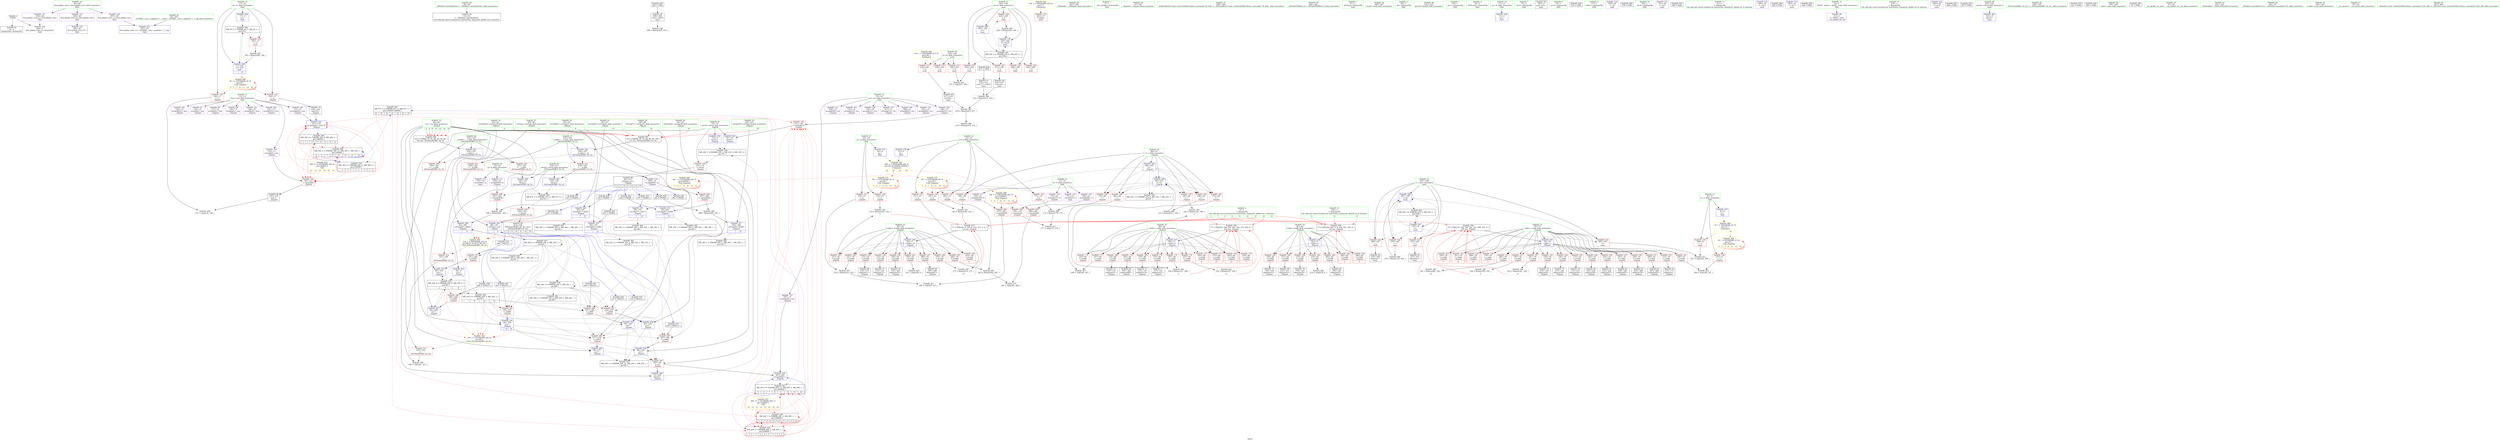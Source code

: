 digraph "SVFG" {
	label="SVFG";

	Node0x5560f4d2d2c0 [shape=record,color=grey,label="{NodeID: 0\nNullPtr}"];
	Node0x5560f4d2d2c0 -> Node0x5560f4d62670[style=solid];
	Node0x5560f4d2d2c0 -> Node0x5560f4d6e4b0[style=solid];
	Node0x5560f4d93410 [shape=record,color=black,label="{NodeID: 443\nMR_67V_2 = PHI(MR_67V_3, MR_67V_1, )\npts\{140000 160000 \}\n|{<s0>23|<s1>23|<s2>23|<s3>23|<s4>23|<s5>23|<s6>23}}"];
	Node0x5560f4d93410:s0 -> Node0x5560f4d64410[style=dashed,color=red];
	Node0x5560f4d93410:s1 -> Node0x5560f4d644e0[style=dashed,color=red];
	Node0x5560f4d93410:s2 -> Node0x5560f4d6ea90[style=dashed,color=red];
	Node0x5560f4d93410:s3 -> Node0x5560f4d92010[style=dashed,color=red];
	Node0x5560f4d93410:s4 -> Node0x5560f4d95240[style=dashed,color=red];
	Node0x5560f4d93410:s5 -> Node0x5560f4d9a740[style=dashed,color=red];
	Node0x5560f4d93410:s6 -> Node0x5560f4d9ac40[style=dashed,color=red];
	Node0x5560f4d64410 [shape=record,color=red,label="{NodeID: 194\n124\<--123\n\<--arrayidx6\n_Z2goiiii\n}"];
	Node0x5560f4d64410 -> Node0x5560f4d62c80[style=solid];
	Node0x5560f4d61540 [shape=record,color=purple,label="{NodeID: 111\n304\<--15\narrayidx90\<--res\n_Z2goiiii\n}"];
	Node0x5560f4d5f840 [shape=record,color=green,label="{NodeID: 28\n54\<--60\n_ZNSt8ios_base4InitD1Ev\<--_ZNSt8ios_base4InitD1Ev_field_insensitive\n}"];
	Node0x5560f4d5f840 -> Node0x5560f4d62840[style=solid];
	Node0x5560f4dcd220 [shape=record,color=black,label="{NodeID: 637\n290 = PHI(313, )\n}"];
	Node0x5560f4dcd220 -> Node0x5560f4d64ea0[style=solid];
	Node0x5560f4d9be20 [shape=record,color=yellow,style=double,label="{NodeID: 471\n8V_1 = ENCHI(MR_8V_0)\npts\{26 \}\nFun[_Z2goiiii]|{|<s2>3|<s3>5|<s4>7|<s5>9|<s6>11|<s7>13|<s8>15}}"];
	Node0x5560f4d9be20 -> Node0x5560f4d67470[style=dashed];
	Node0x5560f4d9be20 -> Node0x5560f4d67540[style=dashed];
	Node0x5560f4d9be20:s2 -> Node0x5560f4d9be20[style=dashed,color=red];
	Node0x5560f4d9be20:s3 -> Node0x5560f4d9be20[style=dashed,color=red];
	Node0x5560f4d9be20:s4 -> Node0x5560f4d9be20[style=dashed,color=red];
	Node0x5560f4d9be20:s5 -> Node0x5560f4d9be20[style=dashed,color=red];
	Node0x5560f4d9be20:s6 -> Node0x5560f4d9be20[style=dashed,color=red];
	Node0x5560f4d9be20:s7 -> Node0x5560f4d9be20[style=dashed,color=red];
	Node0x5560f4d9be20:s8 -> Node0x5560f4d9be20[style=dashed,color=red];
	Node0x5560f4d6a7e0 [shape=record,color=grey,label="{NodeID: 388\n409 = Binary(408, 410, )\n}"];
	Node0x5560f4d65ad0 [shape=record,color=red,label="{NodeID: 222\n425\<--345\n\<--it\nmain\n}"];
	Node0x5560f4d65ad0 -> Node0x5560f4d765a0[style=solid];
	Node0x5560f4d67610 [shape=record,color=red,label="{NodeID: 139\n402\<--37\n\<--stderr\nmain\n}"];
	Node0x5560f4d62070 [shape=record,color=green,label="{NodeID: 56\n391\<--392\n_ZNSolsEi\<--_ZNSolsEi_field_insensitive\n}"];
	Node0x5560f4d9df00 [shape=record,color=yellow,style=double,label="{NodeID: 499\n61V_1 = ENCHI(MR_61V_0)\npts\{344 \}\nFun[main]}"];
	Node0x5560f4d9df00 -> Node0x5560f4d65520[style=dashed];
	Node0x5560f4d9df00 -> Node0x5560f4d655f0[style=dashed];
	Node0x5560f4d9df00 -> Node0x5560f4d656c0[style=dashed];
	Node0x5560f4d6f1e0 [shape=record,color=blue,label="{NodeID: 250\n84\<--238\ncur\<--\n_Z2goiiii\n}"];
	Node0x5560f4d6f1e0 -> Node0x5560f4d69d10[style=dashed];
	Node0x5560f4d6f1e0 -> Node0x5560f4d97a40[style=dashed];
	Node0x5560f4d68cd0 [shape=record,color=red,label="{NodeID: 167\n299\<--78\n\<--d.addr\n_Z2goiiii\n}"];
	Node0x5560f4d68cd0 -> Node0x5560f4d63980[style=solid];
	Node0x5560f4d638b0 [shape=record,color=black,label="{NodeID: 84\n297\<--296\nidxprom85\<--\n_Z2goiiii\n}"];
	Node0x5560f4d32b20 [shape=record,color=green,label="{NodeID: 1\n7\<--1\n__dso_handle\<--dummyObj\nGlob }"];
	Node0x5560f4d93940 [shape=record,color=black,label="{NodeID: 444\nMR_20V_8 = PHI(MR_20V_4, MR_20V_3, )\npts\{85 \}\n|{|<s6>8|<s7>10|<s8>12}}"];
	Node0x5560f4d93940 -> Node0x5560f4d649c0[style=dashed];
	Node0x5560f4d93940 -> Node0x5560f4d64a90[style=dashed];
	Node0x5560f4d93940 -> Node0x5560f4d64b60[style=dashed];
	Node0x5560f4d93940 -> Node0x5560f4d6f1e0[style=dashed];
	Node0x5560f4d93940 -> Node0x5560f4d6f380[style=dashed];
	Node0x5560f4d93940 -> Node0x5560f4d6f520[style=dashed];
	Node0x5560f4d93940:s6 -> Node0x5560f4d9d8b0[style=dashed,color=red];
	Node0x5560f4d93940:s7 -> Node0x5560f4d9d8b0[style=dashed,color=red];
	Node0x5560f4d93940:s8 -> Node0x5560f4d9d8b0[style=dashed,color=red];
	Node0x5560f4d644e0 [shape=record,color=red,label="{NodeID: 195\n141\<--140\n\<--arrayidx16\n_Z2goiiii\n}"];
	Node0x5560f4d644e0 -> Node0x5560f4d6e9c0[style=solid];
	Node0x5560f4d61610 [shape=record,color=purple,label="{NodeID: 112\n307\<--15\narrayidx92\<--res\n_Z2goiiii\n}"];
	Node0x5560f4d61610 -> Node0x5560f4d6f930[style=solid];
	Node0x5560f4d5f940 [shape=record,color=green,label="{NodeID: 29\n67\<--68\n_Z2goiiii\<--_Z2goiiii_field_insensitive\n}"];
	Node0x5560f4dcd360 [shape=record,color=black,label="{NodeID: 638\n208 = PHI(313, )\n}"];
	Node0x5560f4dcd360 -> Node0x5560f4d64820[style=solid];
	Node0x5560f4d6a960 [shape=record,color=grey,label="{NodeID: 389\n233 = Binary(231, 232, )\n|{<s0>7}}"];
	Node0x5560f4d6a960:s0 -> Node0x5560f4dcee50[style=solid,color=red];
	Node0x5560f4d65ba0 [shape=record,color=red,label="{NodeID: 223\n365\<--347\n\<--i\nmain\n}"];
	Node0x5560f4d65ba0 -> Node0x5560f4d7b430[style=solid];
	Node0x5560f4d676e0 [shape=record,color=red,label="{NodeID: 140\n311\<--74\n\<--retval\n_Z2goiiii\n}"];
	Node0x5560f4d676e0 -> Node0x5560f4d63bf0[style=solid];
	Node0x5560f4d62170 [shape=record,color=green,label="{NodeID: 57\n398\<--399\n_ZSt4endlIcSt11char_traitsIcEERSt13basic_ostreamIT_T0_ES6_\<--_ZSt4endlIcSt11char_traitsIcEERSt13basic_ostreamIT_T0_ES6__field_insensitive\n}"];
	Node0x5560f4d6f2b0 [shape=record,color=blue,label="{NodeID: 251\n94\<--244\nref.tmp56\<--call58\n_Z2goiiii\n|{|<s2>10}}"];
	Node0x5560f4d6f2b0 -> Node0x5560f4d64a90[style=dashed];
	Node0x5560f4d6f2b0 -> Node0x5560f4d99340[style=dashed];
	Node0x5560f4d6f2b0:s2 -> Node0x5560f4d9d990[style=dashed,color=red];
	Node0x5560f4d68da0 [shape=record,color=red,label="{NodeID: 168\n118\<--80\n\<--r.addr\n_Z2goiiii\n}"];
	Node0x5560f4d68da0 -> Node0x5560f4d62ae0[style=solid];
	Node0x5560f4d63980 [shape=record,color=black,label="{NodeID: 85\n300\<--299\nidxprom87\<--\n_Z2goiiii\n}"];
	Node0x5560f4d5de80 [shape=record,color=green,label="{NodeID: 2\n9\<--1\n\<--dummyObj\nCan only get source location for instruction, argument, global var or function.|{<s0>5|<s1>7|<s2>9|<s3>9|<s4>15|<s5>23|<s6>23|<s7>23|<s8>23}}"];
	Node0x5560f4d5de80:s0 -> Node0x5560f4dcee50[style=solid,color=red];
	Node0x5560f4d5de80:s1 -> Node0x5560f4dcf450[style=solid,color=red];
	Node0x5560f4d5de80:s2 -> Node0x5560f4dcee50[style=solid,color=red];
	Node0x5560f4d5de80:s3 -> Node0x5560f4dcf450[style=solid,color=red];
	Node0x5560f4d5de80:s4 -> Node0x5560f4dcee50[style=solid,color=red];
	Node0x5560f4d5de80:s5 -> Node0x5560f4dce6a0[style=solid,color=red];
	Node0x5560f4d5de80:s6 -> Node0x5560f4dcee50[style=solid,color=red];
	Node0x5560f4d5de80:s7 -> Node0x5560f4dcf150[style=solid,color=red];
	Node0x5560f4d5de80:s8 -> Node0x5560f4dcf450[style=solid,color=red];
	Node0x5560f4d645b0 [shape=record,color=red,label="{NodeID: 196\n176\<--175\n\<--arrayidx31\n_Z2goiiii\n}"];
	Node0x5560f4d645b0 -> Node0x5560f4d7b2b0[style=solid];
	Node0x5560f4d616e0 [shape=record,color=purple,label="{NodeID: 113\n204\<--19\narrayidx40\<--g\n_Z2goiiii\n}"];
	Node0x5560f4d616e0 -> Node0x5560f4d64750[style=solid];
	Node0x5560f4d5fa40 [shape=record,color=green,label="{NodeID: 30\n74\<--75\nretval\<--retval_field_insensitive\n_Z2goiiii\n}"];
	Node0x5560f4d5fa40 -> Node0x5560f4d676e0[style=solid];
	Node0x5560f4d5fa40 -> Node0x5560f4d6e8f0[style=solid];
	Node0x5560f4d5fa40 -> Node0x5560f4d6e9c0[style=solid];
	Node0x5560f4d5fa40 -> Node0x5560f4d6fa00[style=solid];
	Node0x5560f4dcd4a0 [shape=record,color=black,label="{NodeID: 639\n235 = PHI(69, )\n}"];
	Node0x5560f4dcd4a0 -> Node0x5560f4d6f110[style=solid];
	Node0x5560f4d6aae0 [shape=record,color=grey,label="{NodeID: 390\n281 = Binary(280, 164, )\n|{<s0>15}}"];
	Node0x5560f4d6aae0:s0 -> Node0x5560f4dce6a0[style=solid,color=red];
	Node0x5560f4d65c70 [shape=record,color=red,label="{NodeID: 224\n369\<--347\n\<--i\nmain\n}"];
	Node0x5560f4d65c70 -> Node0x5560f4d63d90[style=solid];
	Node0x5560f4d677b0 [shape=record,color=red,label="{NodeID: 141\n106\<--76\n\<--i.addr\n_Z2goiiii\n}"];
	Node0x5560f4d677b0 -> Node0x5560f4d7a830[style=solid];
	Node0x5560f4d62270 [shape=record,color=green,label="{NodeID: 58\n400\<--401\n_ZNSolsEPFRSoS_E\<--_ZNSolsEPFRSoS_E_field_insensitive\n}"];
	Node0x5560f4d6f380 [shape=record,color=blue,label="{NodeID: 252\n84\<--247\ncur\<--\n_Z2goiiii\n}"];
	Node0x5560f4d6f380 -> Node0x5560f4d69d10[style=dashed];
	Node0x5560f4d6f380 -> Node0x5560f4d97a40[style=dashed];
	Node0x5560f4d68e70 [shape=record,color=red,label="{NodeID: 169\n135\<--80\n\<--r.addr\n_Z2goiiii\n}"];
	Node0x5560f4d68e70 -> Node0x5560f4d62ef0[style=solid];
	Node0x5560f4d63a50 [shape=record,color=black,label="{NodeID: 86\n303\<--302\nidxprom89\<--\n_Z2goiiii\n}"];
	Node0x5560f4d5df10 [shape=record,color=green,label="{NodeID: 3\n27\<--1\n_ZSt3cin\<--dummyObj\nGlob }"];
	Node0x5560f4d64680 [shape=record,color=red,label="{NodeID: 197\n192\<--189\n\<--call35\n_Z2goiiii\n}"];
	Node0x5560f4d64680 -> Node0x5560f4d6edd0[style=solid];
	Node0x5560f4d617b0 [shape=record,color=purple,label="{NodeID: 114\n286\<--19\narrayidx80\<--g\n_Z2goiiii\n}"];
	Node0x5560f4d617b0 -> Node0x5560f4d64dd0[style=solid];
	Node0x5560f4d5fb10 [shape=record,color=green,label="{NodeID: 31\n76\<--77\ni.addr\<--i.addr_field_insensitive\n_Z2goiiii\n}"];
	Node0x5560f4d5fb10 -> Node0x5560f4d677b0[style=solid];
	Node0x5560f4d5fb10 -> Node0x5560f4d67880[style=solid];
	Node0x5560f4d5fb10 -> Node0x5560f4d67950[style=solid];
	Node0x5560f4d5fb10 -> Node0x5560f4d67a20[style=solid];
	Node0x5560f4d5fb10 -> Node0x5560f4d67af0[style=solid];
	Node0x5560f4d5fb10 -> Node0x5560f4d67bc0[style=solid];
	Node0x5560f4d5fb10 -> Node0x5560f4d67c90[style=solid];
	Node0x5560f4d5fb10 -> Node0x5560f4d67d60[style=solid];
	Node0x5560f4d5fb10 -> Node0x5560f4d67e30[style=solid];
	Node0x5560f4d5fb10 -> Node0x5560f4d67f00[style=solid];
	Node0x5560f4d5fb10 -> Node0x5560f4d67fd0[style=solid];
	Node0x5560f4d5fb10 -> Node0x5560f4d680a0[style=solid];
	Node0x5560f4d5fb10 -> Node0x5560f4d68170[style=solid];
	Node0x5560f4d5fb10 -> Node0x5560f4d68240[style=solid];
	Node0x5560f4d5fb10 -> Node0x5560f4d68310[style=solid];
	Node0x5560f4d5fb10 -> Node0x5560f4d683e0[style=solid];
	Node0x5560f4d5fb10 -> Node0x5560f4d684b0[style=solid];
	Node0x5560f4d5fb10 -> Node0x5560f4d6e5b0[style=solid];
	Node0x5560f4dcd5e0 [shape=record,color=black,label="{NodeID: 640\n237 = PHI(313, )\n}"];
	Node0x5560f4dcd5e0 -> Node0x5560f4d649c0[style=solid];
	Node0x5560f4d6ac60 [shape=record,color=grey,label="{NodeID: 391\n206 = Binary(201, 205, )\n}"];
	Node0x5560f4d6ac60 -> Node0x5560f4d6eea0[style=solid];
	Node0x5560f4d65d40 [shape=record,color=red,label="{NodeID: 225\n372\<--347\n\<--i\nmain\n}"];
	Node0x5560f4d65d40 -> Node0x5560f4d63e60[style=solid];
	Node0x5560f4d67880 [shape=record,color=red,label="{NodeID: 142\n112\<--76\n\<--i.addr\n_Z2goiiii\n}"];
	Node0x5560f4d67880 -> Node0x5560f4d62940[style=solid];
	Node0x5560f4d62370 [shape=record,color=green,label="{NodeID: 59\n406\<--407\nclock\<--clock_field_insensitive\n}"];
	Node0x5560f4d6f450 [shape=record,color=blue,label="{NodeID: 253\n96\<--255\nref.tmp62\<--call64\n_Z2goiiii\n|{|<s4>12}}"];
	Node0x5560f4d6f450 -> Node0x5560f4d64b60[style=dashed];
	Node0x5560f4d6f450 -> Node0x5560f4d64d00[style=dashed];
	Node0x5560f4d6f450 -> Node0x5560f4d64ea0[style=dashed];
	Node0x5560f4d6f450 -> Node0x5560f4d99840[style=dashed];
	Node0x5560f4d6f450:s4 -> Node0x5560f4d9d990[style=dashed,color=red];
	Node0x5560f4d68f40 [shape=record,color=red,label="{NodeID: 170\n152\<--80\n\<--r.addr\n_Z2goiiii\n}"];
	Node0x5560f4d68f40 -> Node0x5560f4d63300[style=solid];
	Node0x5560f4d63b20 [shape=record,color=black,label="{NodeID: 87\n306\<--305\nidxprom91\<--\n_Z2goiiii\n}"];
	Node0x5560f4d5dfa0 [shape=record,color=green,label="{NodeID: 4\n28\<--1\n.str\<--dummyObj\nGlob }"];
	Node0x5560f4d64750 [shape=record,color=red,label="{NodeID: 198\n205\<--204\n\<--arrayidx40\n_Z2goiiii\n}"];
	Node0x5560f4d64750 -> Node0x5560f4d6ac60[style=solid];
	Node0x5560f4d61880 [shape=record,color=purple,label="{NodeID: 115\n374\<--19\narrayidx6\<--g\nmain\n}"];
	Node0x5560f4d5fbe0 [shape=record,color=green,label="{NodeID: 32\n78\<--79\nd.addr\<--d.addr_field_insensitive\n_Z2goiiii\n}"];
	Node0x5560f4d5fbe0 -> Node0x5560f4d68580[style=solid];
	Node0x5560f4d5fbe0 -> Node0x5560f4d68650[style=solid];
	Node0x5560f4d5fbe0 -> Node0x5560f4d68720[style=solid];
	Node0x5560f4d5fbe0 -> Node0x5560f4d687f0[style=solid];
	Node0x5560f4d5fbe0 -> Node0x5560f4d688c0[style=solid];
	Node0x5560f4d5fbe0 -> Node0x5560f4d68990[style=solid];
	Node0x5560f4d5fbe0 -> Node0x5560f4d68a60[style=solid];
	Node0x5560f4d5fbe0 -> Node0x5560f4d68b30[style=solid];
	Node0x5560f4d5fbe0 -> Node0x5560f4d68c00[style=solid];
	Node0x5560f4d5fbe0 -> Node0x5560f4d68cd0[style=solid];
	Node0x5560f4d5fbe0 -> Node0x5560f4d6e680[style=solid];
	Node0x5560f4dcd720 [shape=record,color=black,label="{NodeID: 641\n244 = PHI(69, )\n}"];
	Node0x5560f4dcd720 -> Node0x5560f4d6f2b0[style=solid];
	Node0x5560f4d6ade0 [shape=record,color=grey,label="{NodeID: 392\n196 = Binary(195, 164, )\n|{<s0>5}}"];
	Node0x5560f4d6ade0:s0 -> Node0x5560f4dce6a0[style=solid,color=red];
	Node0x5560f4d65e10 [shape=record,color=red,label="{NodeID: 226\n378\<--347\n\<--i\nmain\n}"];
	Node0x5560f4d65e10 -> Node0x5560f4d6b9e0[style=solid];
	Node0x5560f4d67950 [shape=record,color=red,label="{NodeID: 143\n129\<--76\n\<--i.addr\n_Z2goiiii\n}"];
	Node0x5560f4d67950 -> Node0x5560f4d62d50[style=solid];
	Node0x5560f4d62470 [shape=record,color=green,label="{NodeID: 60\n422\<--423\nfprintf\<--fprintf_field_insensitive\n}"];
	Node0x5560f4d9e2b0 [shape=record,color=yellow,style=double,label="{NodeID: 503\n69V_1 = ENCHI(MR_69V_0)\npts\{24 26 200000 220000 \}\nFun[main]|{<s0>23|<s1>23|<s2>23|<s3>23}}"];
	Node0x5560f4d9e2b0:s0 -> Node0x5560f4d9bd40[style=dashed,color=red];
	Node0x5560f4d9e2b0:s1 -> Node0x5560f4d9be20[style=dashed,color=red];
	Node0x5560f4d9e2b0:s2 -> Node0x5560f4d9d500[style=dashed,color=red];
	Node0x5560f4d9e2b0:s3 -> Node0x5560f4d9d5e0[style=dashed,color=red];
	Node0x5560f4d6f520 [shape=record,color=blue,label="{NodeID: 254\n84\<--258\ncur\<--\n_Z2goiiii\n|{|<s4>14|<s5>16}}"];
	Node0x5560f4d6f520 -> Node0x5560f4d64d00[style=dashed];
	Node0x5560f4d6f520 -> Node0x5560f4d64ea0[style=dashed];
	Node0x5560f4d6f520 -> Node0x5560f4d6f6c0[style=dashed];
	Node0x5560f4d6f520 -> Node0x5560f4d6f860[style=dashed];
	Node0x5560f4d6f520:s4 -> Node0x5560f4d9d8b0[style=dashed,color=red];
	Node0x5560f4d6f520:s5 -> Node0x5560f4d9d8b0[style=dashed,color=red];
	Node0x5560f4d69010 [shape=record,color=red,label="{NodeID: 171\n167\<--80\n\<--r.addr\n_Z2goiiii\n}"];
	Node0x5560f4d69010 -> Node0x5560f4d7ab30[style=solid];
	Node0x5560f4d63bf0 [shape=record,color=black,label="{NodeID: 88\n69\<--311\n_Z2goiiii_ret\<--\n_Z2goiiii\n|{<s0>3|<s1>5|<s2>7|<s3>9|<s4>11|<s5>13|<s6>15|<s7>23}}"];
	Node0x5560f4d63bf0:s0 -> Node0x5560f4dcca30[style=solid,color=blue];
	Node0x5560f4d63bf0:s1 -> Node0x5560f4dccd20[style=solid,color=blue];
	Node0x5560f4d63bf0:s2 -> Node0x5560f4dcd4a0[style=solid,color=blue];
	Node0x5560f4d63bf0:s3 -> Node0x5560f4dcd720[style=solid,color=blue];
	Node0x5560f4d63bf0:s4 -> Node0x5560f4dcd9a0[style=solid,color=blue];
	Node0x5560f4d63bf0:s5 -> Node0x5560f4dcce60[style=solid,color=blue];
	Node0x5560f4d63bf0:s6 -> Node0x5560f4dcd0e0[style=solid,color=blue];
	Node0x5560f4d63bf0:s7 -> Node0x5560f4dce090[style=solid,color=blue];
	Node0x5560f4d5e030 [shape=record,color=green,label="{NodeID: 5\n30\<--1\n.str.1\<--dummyObj\nGlob }"];
	Node0x5560f4d94d40 [shape=record,color=black,label="{NodeID: 448\nMR_38V_8 = PHI(MR_38V_4, MR_38V_3, )\npts\{140000 \}\n|{<s0>7|<s1>7|<s2>7|<s3>9|<s4>9|<s5>9|<s6>11|<s7>11|<s8>11}}"];
	Node0x5560f4d94d40:s0 -> Node0x5560f4d64410[style=dashed,color=red];
	Node0x5560f4d94d40:s1 -> Node0x5560f4d6ea90[style=dashed,color=red];
	Node0x5560f4d94d40:s2 -> Node0x5560f4d9a740[style=dashed,color=red];
	Node0x5560f4d94d40:s3 -> Node0x5560f4d64410[style=dashed,color=red];
	Node0x5560f4d94d40:s4 -> Node0x5560f4d6ea90[style=dashed,color=red];
	Node0x5560f4d94d40:s5 -> Node0x5560f4d9a740[style=dashed,color=red];
	Node0x5560f4d94d40:s6 -> Node0x5560f4d64410[style=dashed,color=red];
	Node0x5560f4d94d40:s7 -> Node0x5560f4d6ea90[style=dashed,color=red];
	Node0x5560f4d94d40:s8 -> Node0x5560f4d9a740[style=dashed,color=red];
	Node0x5560f4d64820 [shape=record,color=red,label="{NodeID: 199\n209\<--208\n\<--call42\n_Z2goiiii\n}"];
	Node0x5560f4d64820 -> Node0x5560f4d6ef70[style=solid];
	Node0x5560f4d662d0 [shape=record,color=purple,label="{NodeID: 116\n175\<--21\narrayidx31\<--h\n_Z2goiiii\n}"];
	Node0x5560f4d662d0 -> Node0x5560f4d645b0[style=solid];
	Node0x5560f4d5fcb0 [shape=record,color=green,label="{NodeID: 33\n80\<--81\nr.addr\<--r.addr_field_insensitive\n_Z2goiiii\n}"];
	Node0x5560f4d5fcb0 -> Node0x5560f4d68da0[style=solid];
	Node0x5560f4d5fcb0 -> Node0x5560f4d68e70[style=solid];
	Node0x5560f4d5fcb0 -> Node0x5560f4d68f40[style=solid];
	Node0x5560f4d5fcb0 -> Node0x5560f4d69010[style=solid];
	Node0x5560f4d5fcb0 -> Node0x5560f4d690e0[style=solid];
	Node0x5560f4d5fcb0 -> Node0x5560f4d691b0[style=solid];
	Node0x5560f4d5fcb0 -> Node0x5560f4d69280[style=solid];
	Node0x5560f4d5fcb0 -> Node0x5560f4d69350[style=solid];
	Node0x5560f4d5fcb0 -> Node0x5560f4d69420[style=solid];
	Node0x5560f4d5fcb0 -> Node0x5560f4d694f0[style=solid];
	Node0x5560f4d5fcb0 -> Node0x5560f4d695c0[style=solid];
	Node0x5560f4d5fcb0 -> Node0x5560f4d69690[style=solid];
	Node0x5560f4d5fcb0 -> Node0x5560f4d6e750[style=solid];
	Node0x5560f4dcd860 [shape=record,color=black,label="{NodeID: 642\n246 = PHI(313, )\n}"];
	Node0x5560f4dcd860 -> Node0x5560f4d64a90[style=solid];
	Node0x5560f4d6af60 [shape=record,color=grey,label="{NodeID: 393\n199 = Binary(197, 198, )\n|{<s0>5}}"];
	Node0x5560f4d6af60:s0 -> Node0x5560f4dcf150[style=solid,color=red];
	Node0x5560f4d65ee0 [shape=record,color=blue,label="{NodeID: 227\n8\<--9\nn\<--\nGlob }"];
	Node0x5560f4d65ee0 -> Node0x5560f4d9dc60[style=dashed];
	Node0x5560f4d67a20 [shape=record,color=red,label="{NodeID: 144\n146\<--76\n\<--i.addr\n_Z2goiiii\n}"];
	Node0x5560f4d67a20 -> Node0x5560f4d63160[style=solid];
	Node0x5560f4d62570 [shape=record,color=green,label="{NodeID: 61\n42\<--452\n_GLOBAL__sub_I_vepifanov_1_1.cpp\<--_GLOBAL__sub_I_vepifanov_1_1.cpp_field_insensitive\n}"];
	Node0x5560f4d62570 -> Node0x5560f4d6e3b0[style=solid];
	Node0x5560f4d6f5f0 [shape=record,color=blue,label="{NodeID: 255\n98\<--274\nref.tmp71\<--call73\n_Z2goiiii\n|{|<s2>14}}"];
	Node0x5560f4d6f5f0 -> Node0x5560f4d64d00[style=dashed];
	Node0x5560f4d6f5f0 -> Node0x5560f4d99d40[style=dashed];
	Node0x5560f4d6f5f0:s2 -> Node0x5560f4d9d990[style=dashed,color=red];
	Node0x5560f4d690e0 [shape=record,color=red,label="{NodeID: 172\n183\<--80\n\<--r.addr\n_Z2goiiii\n}"];
	Node0x5560f4d690e0 -> Node0x5560f4d6a360[style=solid];
	Node0x5560f4d63cc0 [shape=record,color=black,label="{NodeID: 89\n313\<--336\n_ZSt3maxIiERKT_S2_S2__ret\<--\n_ZSt3maxIiERKT_S2_S2_\n|{<s0>4|<s1>6|<s2>8|<s3>10|<s4>12|<s5>14|<s6>16}}"];
	Node0x5560f4d63cc0:s0 -> Node0x5560f4dccc20[style=solid,color=blue];
	Node0x5560f4d63cc0:s1 -> Node0x5560f4dcd360[style=solid,color=blue];
	Node0x5560f4d63cc0:s2 -> Node0x5560f4dcd5e0[style=solid,color=blue];
	Node0x5560f4d63cc0:s3 -> Node0x5560f4dcd860[style=solid,color=blue];
	Node0x5560f4d63cc0:s4 -> Node0x5560f4dcdae0[style=solid,color=blue];
	Node0x5560f4d63cc0:s5 -> Node0x5560f4dccfa0[style=solid,color=blue];
	Node0x5560f4d63cc0:s6 -> Node0x5560f4dcd220[style=solid,color=blue];
	Node0x5560f4d5e870 [shape=record,color=green,label="{NodeID: 6\n32\<--1\n_ZSt4cout\<--dummyObj\nGlob }"];
	Node0x5560f4d95240 [shape=record,color=black,label="{NodeID: 449\nMR_40V_7 = PHI(MR_40V_3, MR_40V_1, )\npts\{160000 \}\n|{<s0>7|<s1>7|<s2>7|<s3>7|<s4>9|<s5>9|<s6>9|<s7>9|<s8>11|<s9>11|<s10>11|<s11>11}}"];
	Node0x5560f4d95240:s0 -> Node0x5560f4d644e0[style=dashed,color=red];
	Node0x5560f4d95240:s1 -> Node0x5560f4d92010[style=dashed,color=red];
	Node0x5560f4d95240:s2 -> Node0x5560f4d95240[style=dashed,color=red];
	Node0x5560f4d95240:s3 -> Node0x5560f4d9ac40[style=dashed,color=red];
	Node0x5560f4d95240:s4 -> Node0x5560f4d644e0[style=dashed,color=red];
	Node0x5560f4d95240:s5 -> Node0x5560f4d92010[style=dashed,color=red];
	Node0x5560f4d95240:s6 -> Node0x5560f4d95240[style=dashed,color=red];
	Node0x5560f4d95240:s7 -> Node0x5560f4d9ac40[style=dashed,color=red];
	Node0x5560f4d95240:s8 -> Node0x5560f4d644e0[style=dashed,color=red];
	Node0x5560f4d95240:s9 -> Node0x5560f4d92010[style=dashed,color=red];
	Node0x5560f4d95240:s10 -> Node0x5560f4d95240[style=dashed,color=red];
	Node0x5560f4d95240:s11 -> Node0x5560f4d9ac40[style=dashed,color=red];
	Node0x5560f4d648f0 [shape=record,color=red,label="{NodeID: 200\n227\<--226\n\<--arrayidx48\n_Z2goiiii\n}"];
	Node0x5560f4d648f0 -> Node0x5560f4d7b130[style=solid];
	Node0x5560f4d663a0 [shape=record,color=purple,label="{NodeID: 117\n226\<--21\narrayidx48\<--h\n_Z2goiiii\n}"];
	Node0x5560f4d663a0 -> Node0x5560f4d648f0[style=solid];
	Node0x5560f4d5fd80 [shape=record,color=green,label="{NodeID: 34\n82\<--83\nf.addr\<--f.addr_field_insensitive\n_Z2goiiii\n}"];
	Node0x5560f4d5fd80 -> Node0x5560f4d69760[style=solid];
	Node0x5560f4d5fd80 -> Node0x5560f4d69830[style=solid];
	Node0x5560f4d5fd80 -> Node0x5560f4d69900[style=solid];
	Node0x5560f4d5fd80 -> Node0x5560f4d699d0[style=solid];
	Node0x5560f4d5fd80 -> Node0x5560f4d69aa0[style=solid];
	Node0x5560f4d5fd80 -> Node0x5560f4d69b70[style=solid];
	Node0x5560f4d5fd80 -> Node0x5560f4d69c40[style=solid];
	Node0x5560f4d5fd80 -> Node0x5560f4d6e820[style=solid];
	Node0x5560f4dcd9a0 [shape=record,color=black,label="{NodeID: 643\n255 = PHI(69, )\n}"];
	Node0x5560f4dcd9a0 -> Node0x5560f4d6f450[style=solid];
	Node0x5560f4d6b0e0 [shape=record,color=grey,label="{NodeID: 394\n214 = Binary(213, 164, )\n}"];
	Node0x5560f4d6b0e0 -> Node0x5560f4d6f040[style=solid];
	Node0x5560f4d65fe0 [shape=record,color=blue,label="{NodeID: 228\n11\<--9\nm\<--\nGlob }"];
	Node0x5560f4d67af0 [shape=record,color=red,label="{NodeID: 145\n173\<--76\n\<--i.addr\n_Z2goiiii\n}"];
	Node0x5560f4d67af0 -> Node0x5560f4d634a0[style=solid];
	Node0x5560f4d62670 [shape=record,color=black,label="{NodeID: 62\n2\<--3\ndummyVal\<--dummyVal\n}"];
	Node0x5560f4d6f6c0 [shape=record,color=blue,label="{NodeID: 256\n84\<--277\ncur\<--\n_Z2goiiii\n}"];
	Node0x5560f4d6f6c0 -> Node0x5560f4d69d10[style=dashed];
	Node0x5560f4d6f6c0 -> Node0x5560f4d97a40[style=dashed];
	Node0x5560f4d691b0 [shape=record,color=red,label="{NodeID: 173\n197\<--80\n\<--r.addr\n_Z2goiiii\n}"];
	Node0x5560f4d691b0 -> Node0x5560f4d6af60[style=solid];
	Node0x5560f4d63d90 [shape=record,color=black,label="{NodeID: 90\n370\<--369\nidxprom\<--\nmain\n}"];
	Node0x5560f4d5e900 [shape=record,color=green,label="{NodeID: 7\n33\<--1\n.str.2\<--dummyObj\nGlob }"];
	Node0x5560f4d95740 [shape=record,color=black,label="{NodeID: 450\nMR_47V_3 = PHI(MR_47V_4, MR_47V_2, )\npts\{317 \}\n}"];
	Node0x5560f4d95740 -> Node0x5560f4d64f70[style=dashed];
	Node0x5560f4d649c0 [shape=record,color=red,label="{NodeID: 201\n238\<--237\n\<--call54\n_Z2goiiii\n}"];
	Node0x5560f4d649c0 -> Node0x5560f4d6f1e0[style=solid];
	Node0x5560f4d66470 [shape=record,color=purple,label="{NodeID: 118\n265\<--21\narrayidx68\<--h\n_Z2goiiii\n}"];
	Node0x5560f4d66470 -> Node0x5560f4d64c30[style=solid];
	Node0x5560f4d5fe50 [shape=record,color=green,label="{NodeID: 35\n84\<--85\ncur\<--cur_field_insensitive\n_Z2goiiii\n|{|<s9>4|<s10>6|<s11>8|<s12>10|<s13>12|<s14>14|<s15>16}}"];
	Node0x5560f4d5fe50 -> Node0x5560f4d69d10[style=solid];
	Node0x5560f4d5fe50 -> Node0x5560f4d6eb60[style=solid];
	Node0x5560f4d5fe50 -> Node0x5560f4d6edd0[style=solid];
	Node0x5560f4d5fe50 -> Node0x5560f4d6ef70[style=solid];
	Node0x5560f4d5fe50 -> Node0x5560f4d6f1e0[style=solid];
	Node0x5560f4d5fe50 -> Node0x5560f4d6f380[style=solid];
	Node0x5560f4d5fe50 -> Node0x5560f4d6f520[style=solid];
	Node0x5560f4d5fe50 -> Node0x5560f4d6f6c0[style=solid];
	Node0x5560f4d5fe50 -> Node0x5560f4d6f860[style=solid];
	Node0x5560f4d5fe50:s9 -> Node0x5560f4dcf750[style=solid,color=red];
	Node0x5560f4d5fe50:s10 -> Node0x5560f4dcf750[style=solid,color=red];
	Node0x5560f4d5fe50:s11 -> Node0x5560f4dcf750[style=solid,color=red];
	Node0x5560f4d5fe50:s12 -> Node0x5560f4dcf750[style=solid,color=red];
	Node0x5560f4d5fe50:s13 -> Node0x5560f4dcf750[style=solid,color=red];
	Node0x5560f4d5fe50:s14 -> Node0x5560f4dcf750[style=solid,color=red];
	Node0x5560f4d5fe50:s15 -> Node0x5560f4dcf750[style=solid,color=red];
	Node0x5560f4dcdae0 [shape=record,color=black,label="{NodeID: 644\n257 = PHI(313, )\n}"];
	Node0x5560f4dcdae0 -> Node0x5560f4d64b60[style=solid];
	Node0x5560f4d6b260 [shape=record,color=grey,label="{NodeID: 395\n272 = Binary(270, 271, )\n|{<s0>13}}"];
	Node0x5560f4d6b260:s0 -> Node0x5560f4dcee50[style=solid,color=red];
	Node0x5560f4d660e0 [shape=record,color=blue,label="{NodeID: 229\n17\<--9\nct\<--\nGlob }"];
	Node0x5560f4d660e0 -> Node0x5560f4d92510[style=dashed];
	Node0x5560f4d67bc0 [shape=record,color=red,label="{NodeID: 146\n179\<--76\n\<--i.addr\n_Z2goiiii\n|{<s0>3}}"];
	Node0x5560f4d67bc0:s0 -> Node0x5560f4dce6a0[style=solid,color=red];
	Node0x5560f4d62770 [shape=record,color=black,label="{NodeID: 63\n340\<--9\nmain_ret\<--\nmain\n}"];
	Node0x5560f4d6f790 [shape=record,color=blue,label="{NodeID: 257\n100\<--288\nref.tmp76\<--add81\n_Z2goiiii\n|{|<s2>16}}"];
	Node0x5560f4d6f790 -> Node0x5560f4d64ea0[style=dashed];
	Node0x5560f4d6f790 -> Node0x5560f4d9a240[style=dashed];
	Node0x5560f4d6f790:s2 -> Node0x5560f4d9d990[style=dashed,color=red];
	Node0x5560f4d69280 [shape=record,color=red,label="{NodeID: 174\n234\<--80\n\<--r.addr\n_Z2goiiii\n|{<s0>7}}"];
	Node0x5560f4d69280:s0 -> Node0x5560f4dcf150[style=solid,color=red];
	Node0x5560f4d63e60 [shape=record,color=black,label="{NodeID: 91\n373\<--372\nidxprom5\<--\nmain\n}"];
	Node0x5560f4d5e990 [shape=record,color=green,label="{NodeID: 8\n35\<--1\n.str.3\<--dummyObj\nGlob }"];
	Node0x5560f4d64a90 [shape=record,color=red,label="{NodeID: 202\n247\<--246\n\<--call59\n_Z2goiiii\n}"];
	Node0x5560f4d64a90 -> Node0x5560f4d6f380[style=solid];
	Node0x5560f4d66540 [shape=record,color=purple,label="{NodeID: 119\n371\<--21\narrayidx\<--h\nmain\n}"];
	Node0x5560f4d5ff20 [shape=record,color=green,label="{NodeID: 36\n86\<--87\nt\<--t_field_insensitive\n_Z2goiiii\n}"];
	Node0x5560f4d5ff20 -> Node0x5560f4d69de0[style=solid];
	Node0x5560f4d5ff20 -> Node0x5560f4d69eb0[style=solid];
	Node0x5560f4d5ff20 -> Node0x5560f4d69f80[style=solid];
	Node0x5560f4d5ff20 -> Node0x5560f4d6a050[style=solid];
	Node0x5560f4d5ff20 -> Node0x5560f4d64270[style=solid];
	Node0x5560f4d5ff20 -> Node0x5560f4d64340[style=solid];
	Node0x5560f4d5ff20 -> Node0x5560f4d6ec30[style=solid];
	Node0x5560f4d5ff20 -> Node0x5560f4d6f040[style=solid];
	Node0x5560f4dcdc20 [shape=record,color=black,label="{NodeID: 645\n350 = PHI()\n}"];
	Node0x5560f4d6b3e0 [shape=record,color=grey,label="{NodeID: 396\n242 = Binary(241, 164, )\n|{<s0>9}}"];
	Node0x5560f4d6b3e0:s0 -> Node0x5560f4dce6a0[style=solid,color=red];
	Node0x5560f4d661e0 [shape=record,color=blue,label="{NodeID: 230\n23\<--9\np\<--\nGlob }"];
	Node0x5560f4d661e0 -> Node0x5560f4d9e2b0[style=dashed];
	Node0x5560f4d67c90 [shape=record,color=red,label="{NodeID: 147\n195\<--76\n\<--i.addr\n_Z2goiiii\n}"];
	Node0x5560f4d67c90 -> Node0x5560f4d6ade0[style=solid];
	Node0x5560f4d62840 [shape=record,color=black,label="{NodeID: 64\n53\<--54\n\<--_ZNSt8ios_base4InitD1Ev\nCan only get source location for instruction, argument, global var or function.}"];
	Node0x5560f4d6f860 [shape=record,color=blue,label="{NodeID: 258\n84\<--291\ncur\<--\n_Z2goiiii\n}"];
	Node0x5560f4d6f860 -> Node0x5560f4d69d10[style=dashed];
	Node0x5560f4d6f860 -> Node0x5560f4d97a40[style=dashed];
	Node0x5560f4d69350 [shape=record,color=red,label="{NodeID: 175\n243\<--80\n\<--r.addr\n_Z2goiiii\n|{<s0>9}}"];
	Node0x5560f4d69350:s0 -> Node0x5560f4dcf150[style=solid,color=red];
	Node0x5560f4d63f30 [shape=record,color=black,label="{NodeID: 92\n408\<--405\nconv\<--call15\nmain\n}"];
	Node0x5560f4d63f30 -> Node0x5560f4d6a7e0[style=solid];
	Node0x5560f4d5ea20 [shape=record,color=green,label="{NodeID: 9\n37\<--1\nstderr\<--dummyObj\nGlob }"];
	Node0x5560f4d64b60 [shape=record,color=red,label="{NodeID: 203\n258\<--257\n\<--call65\n_Z2goiiii\n}"];
	Node0x5560f4d64b60 -> Node0x5560f4d6f520[style=solid];
	Node0x5560f4d66610 [shape=record,color=purple,label="{NodeID: 120\n359\<--28\n\<--.str\nmain\n}"];
	Node0x5560f4d5fff0 [shape=record,color=green,label="{NodeID: 37\n88\<--89\nref.tmp\<--ref.tmp_field_insensitive\n_Z2goiiii\n|{|<s1>4}}"];
	Node0x5560f4d5fff0 -> Node0x5560f4d6ed00[style=solid];
	Node0x5560f4d5fff0:s1 -> Node0x5560f4dcf9e0[style=solid,color=red];
	Node0x5560f4dcdcf0 [shape=record,color=black,label="{NodeID: 646\n376 = PHI()\n}"];
	Node0x5560f4d6b560 [shape=record,color=grey,label="{NodeID: 397\n223 = Binary(221, 222, )\n}"];
	Node0x5560f4d6b560 -> Node0x5560f4d7b130[style=solid];
	Node0x5560f4d6e1b0 [shape=record,color=blue,label="{NodeID: 231\n25\<--9\nq\<--\nGlob }"];
	Node0x5560f4d6e1b0 -> Node0x5560f4d9e2b0[style=dashed];
	Node0x5560f4d67d60 [shape=record,color=red,label="{NodeID: 148\n202\<--76\n\<--i.addr\n_Z2goiiii\n}"];
	Node0x5560f4d67d60 -> Node0x5560f4d63570[style=solid];
	Node0x5560f4d62940 [shape=record,color=black,label="{NodeID: 65\n113\<--112\nidxprom\<--\n_Z2goiiii\n}"];
	Node0x5560f4d6f930 [shape=record,color=blue,label="{NodeID: 259\n307\<--295\narrayidx92\<--\n_Z2goiiii\n}"];
	Node0x5560f4d6f930 -> Node0x5560f4d9ac40[style=dashed];
	Node0x5560f4d69420 [shape=record,color=red,label="{NodeID: 176\n253\<--80\n\<--r.addr\n_Z2goiiii\n}"];
	Node0x5560f4d69420 -> Node0x5560f4d6bce0[style=solid];
	Node0x5560f4d64000 [shape=record,color=black,label="{NodeID: 93\n412\<--411\nconv17\<--call16\nmain\n}"];
	Node0x5560f4d64000 -> Node0x5560f4d6a1e0[style=solid];
	Node0x5560f4d5eab0 [shape=record,color=green,label="{NodeID: 10\n38\<--1\n.str.4\<--dummyObj\nGlob }"];
	Node0x5560f4d64c30 [shape=record,color=red,label="{NodeID: 204\n266\<--265\n\<--arrayidx68\n_Z2goiiii\n}"];
	Node0x5560f4d64c30 -> Node0x5560f4d7afb0[style=solid];
	Node0x5560f4d666e0 [shape=record,color=purple,label="{NodeID: 121\n375\<--30\n\<--.str.1\nmain\n}"];
	Node0x5560f4d600c0 [shape=record,color=green,label="{NodeID: 38\n90\<--91\nref.tmp36\<--ref.tmp36_field_insensitive\n_Z2goiiii\n|{|<s1>6}}"];
	Node0x5560f4d600c0 -> Node0x5560f4d6eea0[style=solid];
	Node0x5560f4d600c0:s1 -> Node0x5560f4dcf9e0[style=solid,color=red];
	Node0x5560f4dcddc0 [shape=record,color=black,label="{NodeID: 647\n386 = PHI()\n}"];
	Node0x5560f4d6b6e0 [shape=record,color=grey,label="{NodeID: 398\n288 = Binary(283, 287, )\n}"];
	Node0x5560f4d6b6e0 -> Node0x5560f4d6f790[style=solid];
	Node0x5560f4d6e2b0 [shape=record,color=blue,label="{NodeID: 232\n456\<--41\nllvm.global_ctors_0\<--\nGlob }"];
	Node0x5560f4d67e30 [shape=record,color=red,label="{NodeID: 149\n224\<--76\n\<--i.addr\n_Z2goiiii\n}"];
	Node0x5560f4d67e30 -> Node0x5560f4d63640[style=solid];
	Node0x5560f4d62a10 [shape=record,color=black,label="{NodeID: 66\n116\<--115\nidxprom1\<--\n_Z2goiiii\n}"];
	Node0x5560f4d6fa00 [shape=record,color=blue,label="{NodeID: 260\n74\<--295\nretval\<--\n_Z2goiiii\n}"];
	Node0x5560f4d6fa00 -> Node0x5560f4d97540[style=dashed];
	Node0x5560f4d694f0 [shape=record,color=red,label="{NodeID: 177\n273\<--80\n\<--r.addr\n_Z2goiiii\n|{<s0>13}}"];
	Node0x5560f4d694f0:s0 -> Node0x5560f4dcf150[style=solid,color=red];
	Node0x5560f4d640d0 [shape=record,color=black,label="{NodeID: 94\n414\<--413\nconv18\<--\nmain\n}"];
	Node0x5560f4d640d0 -> Node0x5560f4d6a1e0[style=solid];
	Node0x5560f4d5eb40 [shape=record,color=green,label="{NodeID: 11\n41\<--1\n\<--dummyObj\nCan only get source location for instruction, argument, global var or function.}"];
	Node0x5560f4d64d00 [shape=record,color=red,label="{NodeID: 205\n277\<--276\n\<--call74\n_Z2goiiii\n}"];
	Node0x5560f4d64d00 -> Node0x5560f4d6f6c0[style=solid];
	Node0x5560f4d667b0 [shape=record,color=purple,label="{NodeID: 122\n385\<--33\n\<--.str.2\nmain\n}"];
	Node0x5560f4d60190 [shape=record,color=green,label="{NodeID: 39\n92\<--93\nref.tmp51\<--ref.tmp51_field_insensitive\n_Z2goiiii\n|{|<s1>8}}"];
	Node0x5560f4d60190 -> Node0x5560f4d6f110[style=solid];
	Node0x5560f4d60190:s1 -> Node0x5560f4dcf9e0[style=solid,color=red];
	Node0x5560f4dcde90 [shape=record,color=black,label="{NodeID: 648\n390 = PHI()\n}"];
	Node0x5560f4d6b860 [shape=record,color=grey,label="{NodeID: 399\n172 = Binary(170, 171, )\n}"];
	Node0x5560f4d6b860 -> Node0x5560f4d7b2b0[style=solid];
	Node0x5560f4d6e3b0 [shape=record,color=blue,label="{NodeID: 233\n457\<--42\nllvm.global_ctors_1\<--_GLOBAL__sub_I_vepifanov_1_1.cpp\nGlob }"];
	Node0x5560f4d67f00 [shape=record,color=red,label="{NodeID: 150\n230\<--76\n\<--i.addr\n_Z2goiiii\n|{<s0>7}}"];
	Node0x5560f4d67f00:s0 -> Node0x5560f4dce6a0[style=solid,color=red];
	Node0x5560f4d62ae0 [shape=record,color=black,label="{NodeID: 67\n119\<--118\nidxprom3\<--\n_Z2goiiii\n}"];
	Node0x5560f4d6fad0 [shape=record,color=blue,label="{NodeID: 261\n318\<--314\n__a.addr\<--__a\n_ZSt3maxIiERKT_S2_S2_\n}"];
	Node0x5560f4d6fad0 -> Node0x5560f4d65040[style=dashed];
	Node0x5560f4d6fad0 -> Node0x5560f4d65110[style=dashed];
	Node0x5560f4d695c0 [shape=record,color=red,label="{NodeID: 178\n282\<--80\n\<--r.addr\n_Z2goiiii\n|{<s0>15}}"];
	Node0x5560f4d695c0:s0 -> Node0x5560f4dcf150[style=solid,color=red];
	Node0x5560f4d641a0 [shape=record,color=black,label="{NodeID: 95\n417\<--416\nconv20\<--\nmain\n}"];
	Node0x5560f4d641a0 -> Node0x5560f4d76720[style=solid];
	Node0x5560f4d5ebd0 [shape=record,color=green,label="{NodeID: 12\n164\<--1\n\<--dummyObj\nCan only get source location for instruction, argument, global var or function.|{<s0>11|<s1>13|<s2>15}}"];
	Node0x5560f4d5ebd0:s0 -> Node0x5560f4dcf450[style=solid,color=red];
	Node0x5560f4d5ebd0:s1 -> Node0x5560f4dcf450[style=solid,color=red];
	Node0x5560f4d5ebd0:s2 -> Node0x5560f4dcf450[style=solid,color=red];
	Node0x5560f4d64dd0 [shape=record,color=red,label="{NodeID: 206\n287\<--286\n\<--arrayidx80\n_Z2goiiii\n}"];
	Node0x5560f4d64dd0 -> Node0x5560f4d6b6e0[style=solid];
	Node0x5560f4d66880 [shape=record,color=purple,label="{NodeID: 123\n393\<--35\n\<--.str.3\nmain\n}"];
	Node0x5560f4d60260 [shape=record,color=green,label="{NodeID: 40\n94\<--95\nref.tmp56\<--ref.tmp56_field_insensitive\n_Z2goiiii\n|{|<s1>10}}"];
	Node0x5560f4d60260 -> Node0x5560f4d6f2b0[style=solid];
	Node0x5560f4d60260:s1 -> Node0x5560f4dcf9e0[style=solid,color=red];
	Node0x5560f4dcdf90 [shape=record,color=black,label="{NodeID: 649\n394 = PHI()\n}"];
	Node0x5560f4d6b9e0 [shape=record,color=grey,label="{NodeID: 400\n379 = Binary(378, 164, )\n}"];
	Node0x5560f4d6b9e0 -> Node0x5560f4d70080[style=solid];
	Node0x5560f4d6e4b0 [shape=record,color=blue, style = dotted,label="{NodeID: 234\n458\<--3\nllvm.global_ctors_2\<--dummyVal\nGlob }"];
	Node0x5560f4d67fd0 [shape=record,color=red,label="{NodeID: 151\n241\<--76\n\<--i.addr\n_Z2goiiii\n}"];
	Node0x5560f4d67fd0 -> Node0x5560f4d6b3e0[style=solid];
	Node0x5560f4d62bb0 [shape=record,color=black,label="{NodeID: 68\n122\<--121\nidxprom5\<--\n_Z2goiiii\n}"];
	Node0x5560f4d6fba0 [shape=record,color=blue,label="{NodeID: 262\n320\<--315\n__b.addr\<--__b\n_ZSt3maxIiERKT_S2_S2_\n}"];
	Node0x5560f4d6fba0 -> Node0x5560f4d651e0[style=dashed];
	Node0x5560f4d6fba0 -> Node0x5560f4d652b0[style=dashed];
	Node0x5560f4d69690 [shape=record,color=red,label="{NodeID: 179\n302\<--80\n\<--r.addr\n_Z2goiiii\n}"];
	Node0x5560f4d69690 -> Node0x5560f4d63a50[style=solid];
	Node0x5560f4d60910 [shape=record,color=purple,label="{NodeID: 96\n51\<--4\n\<--_ZStL8__ioinit\n__cxx_global_var_init\n}"];
	Node0x5560f4d5ec60 [shape=record,color=green,label="{NodeID: 13\n410\<--1\n\<--dummyObj\nCan only get source location for instruction, argument, global var or function.}"];
	Node0x5560f4d97540 [shape=record,color=black,label="{NodeID: 456\nMR_10V_3 = PHI(MR_10V_5, MR_10V_2, MR_10V_4, )\npts\{75 \}\n}"];
	Node0x5560f4d97540 -> Node0x5560f4d676e0[style=dashed];
	Node0x5560f4d64ea0 [shape=record,color=red,label="{NodeID: 207\n291\<--290\n\<--call82\n_Z2goiiii\n}"];
	Node0x5560f4d64ea0 -> Node0x5560f4d6f860[style=solid];
	Node0x5560f4d66950 [shape=record,color=purple,label="{NodeID: 124\n420\<--38\n\<--.str.4\nmain\n}"];
	Node0x5560f4d60330 [shape=record,color=green,label="{NodeID: 41\n96\<--97\nref.tmp62\<--ref.tmp62_field_insensitive\n_Z2goiiii\n|{|<s1>12}}"];
	Node0x5560f4d60330 -> Node0x5560f4d6f450[style=solid];
	Node0x5560f4d60330:s1 -> Node0x5560f4dcf9e0[style=solid,color=red];
	Node0x5560f4dce090 [shape=record,color=black,label="{NodeID: 650\n395 = PHI(69, )\n}"];
	Node0x5560f4d6bb60 [shape=record,color=grey,label="{NodeID: 401\n383 = Binary(382, 164, )\n}"];
	Node0x5560f4d6bb60 -> Node0x5560f4d70150[style=solid];
	Node0x5560f4d6e5b0 [shape=record,color=blue,label="{NodeID: 235\n76\<--70\ni.addr\<--i\n_Z2goiiii\n}"];
	Node0x5560f4d6e5b0 -> Node0x5560f4d677b0[style=dashed];
	Node0x5560f4d6e5b0 -> Node0x5560f4d67880[style=dashed];
	Node0x5560f4d6e5b0 -> Node0x5560f4d67950[style=dashed];
	Node0x5560f4d6e5b0 -> Node0x5560f4d67a20[style=dashed];
	Node0x5560f4d6e5b0 -> Node0x5560f4d67af0[style=dashed];
	Node0x5560f4d6e5b0 -> Node0x5560f4d67bc0[style=dashed];
	Node0x5560f4d6e5b0 -> Node0x5560f4d67c90[style=dashed];
	Node0x5560f4d6e5b0 -> Node0x5560f4d67d60[style=dashed];
	Node0x5560f4d6e5b0 -> Node0x5560f4d67e30[style=dashed];
	Node0x5560f4d6e5b0 -> Node0x5560f4d67f00[style=dashed];
	Node0x5560f4d6e5b0 -> Node0x5560f4d67fd0[style=dashed];
	Node0x5560f4d6e5b0 -> Node0x5560f4d680a0[style=dashed];
	Node0x5560f4d6e5b0 -> Node0x5560f4d68170[style=dashed];
	Node0x5560f4d6e5b0 -> Node0x5560f4d68240[style=dashed];
	Node0x5560f4d6e5b0 -> Node0x5560f4d68310[style=dashed];
	Node0x5560f4d6e5b0 -> Node0x5560f4d683e0[style=dashed];
	Node0x5560f4d6e5b0 -> Node0x5560f4d684b0[style=dashed];
	Node0x5560f4d680a0 [shape=record,color=red,label="{NodeID: 152\n251\<--76\n\<--i.addr\n_Z2goiiii\n|{<s0>11}}"];
	Node0x5560f4d680a0:s0 -> Node0x5560f4dce6a0[style=solid,color=red];
	Node0x5560f4d62c80 [shape=record,color=black,label="{NodeID: 69\n125\<--124\nconv\<--\n_Z2goiiii\n}"];
	Node0x5560f4d62c80 -> Node0x5560f4d6bfe0[style=solid];
	Node0x5560f4d6fc70 [shape=record,color=blue,label="{NodeID: 263\n316\<--330\nretval\<--\n_ZSt3maxIiERKT_S2_S2_\n}"];
	Node0x5560f4d6fc70 -> Node0x5560f4d95740[style=dashed];
	Node0x5560f4d69760 [shape=record,color=red,label="{NodeID: 180\n121\<--82\n\<--f.addr\n_Z2goiiii\n}"];
	Node0x5560f4d69760 -> Node0x5560f4d62bb0[style=solid];
	Node0x5560f4d609e0 [shape=record,color=purple,label="{NodeID: 97\n114\<--13\narrayidx\<--was\n_Z2goiiii\n}"];
	Node0x5560f4d5ecf0 [shape=record,color=green,label="{NodeID: 14\n4\<--6\n_ZStL8__ioinit\<--_ZStL8__ioinit_field_insensitive\nGlob }"];
	Node0x5560f4d5ecf0 -> Node0x5560f4d60910[style=solid];
	Node0x5560f4d97a40 [shape=record,color=black,label="{NodeID: 457\nMR_20V_2 = PHI(MR_20V_12, MR_20V_1, MR_20V_1, )\npts\{85 \}\n}"];
	Node0x5560f4d64f70 [shape=record,color=red,label="{NodeID: 208\n336\<--316\n\<--retval\n_ZSt3maxIiERKT_S2_S2_\n}"];
	Node0x5560f4d64f70 -> Node0x5560f4d63cc0[style=solid];
	Node0x5560f4d66a20 [shape=record,color=purple,label="{NodeID: 125\n456\<--40\nllvm.global_ctors_0\<--llvm.global_ctors\nGlob }"];
	Node0x5560f4d66a20 -> Node0x5560f4d6e2b0[style=solid];
	Node0x5560f4d60400 [shape=record,color=green,label="{NodeID: 42\n98\<--99\nref.tmp71\<--ref.tmp71_field_insensitive\n_Z2goiiii\n|{|<s1>14}}"];
	Node0x5560f4d60400 -> Node0x5560f4d6f5f0[style=solid];
	Node0x5560f4d60400:s1 -> Node0x5560f4dcf9e0[style=solid,color=red];
	Node0x5560f4dce260 [shape=record,color=black,label="{NodeID: 651\n396 = PHI()\n}"];
	Node0x5560f4d6bce0 [shape=record,color=grey,label="{NodeID: 402\n254 = Binary(253, 164, )\n|{<s0>11}}"];
	Node0x5560f4d6bce0:s0 -> Node0x5560f4dcf150[style=solid,color=red];
	Node0x5560f4d6e680 [shape=record,color=blue,label="{NodeID: 236\n78\<--71\nd.addr\<--d\n_Z2goiiii\n}"];
	Node0x5560f4d6e680 -> Node0x5560f4d68580[style=dashed];
	Node0x5560f4d6e680 -> Node0x5560f4d68650[style=dashed];
	Node0x5560f4d6e680 -> Node0x5560f4d68720[style=dashed];
	Node0x5560f4d6e680 -> Node0x5560f4d687f0[style=dashed];
	Node0x5560f4d6e680 -> Node0x5560f4d688c0[style=dashed];
	Node0x5560f4d6e680 -> Node0x5560f4d68990[style=dashed];
	Node0x5560f4d6e680 -> Node0x5560f4d68a60[style=dashed];
	Node0x5560f4d6e680 -> Node0x5560f4d68b30[style=dashed];
	Node0x5560f4d6e680 -> Node0x5560f4d68c00[style=dashed];
	Node0x5560f4d6e680 -> Node0x5560f4d68cd0[style=dashed];
	Node0x5560f4d68170 [shape=record,color=red,label="{NodeID: 153\n263\<--76\n\<--i.addr\n_Z2goiiii\n}"];
	Node0x5560f4d68170 -> Node0x5560f4d63710[style=solid];
	Node0x5560f4d62d50 [shape=record,color=black,label="{NodeID: 70\n130\<--129\nidxprom9\<--\n_Z2goiiii\n}"];
	Node0x5560f4d6fd40 [shape=record,color=blue,label="{NodeID: 264\n316\<--333\nretval\<--\n_ZSt3maxIiERKT_S2_S2_\n}"];
	Node0x5560f4d6fd40 -> Node0x5560f4d95740[style=dashed];
	Node0x5560f4d69830 [shape=record,color=red,label="{NodeID: 181\n138\<--82\n\<--f.addr\n_Z2goiiii\n}"];
	Node0x5560f4d69830 -> Node0x5560f4d62fc0[style=solid];
	Node0x5560f4d60ab0 [shape=record,color=purple,label="{NodeID: 98\n117\<--13\narrayidx2\<--was\n_Z2goiiii\n}"];
	Node0x5560f4d5ed80 [shape=record,color=green,label="{NodeID: 15\n8\<--10\nn\<--n_field_insensitive\nGlob }"];
	Node0x5560f4d5ed80 -> Node0x5560f4d66d20[style=solid];
	Node0x5560f4d5ed80 -> Node0x5560f4d66df0[style=solid];
	Node0x5560f4d5ed80 -> Node0x5560f4d65ee0[style=solid];
	Node0x5560f4d97f40 [shape=record,color=black,label="{NodeID: 458\nMR_22V_2 = PHI(MR_22V_6, MR_22V_1, MR_22V_1, )\npts\{87 \}\n}"];
	Node0x5560f4d65040 [shape=record,color=red,label="{NodeID: 209\n324\<--318\n\<--__a.addr\n_ZSt3maxIiERKT_S2_S2_\n}"];
	Node0x5560f4d65040 -> Node0x5560f4d65380[style=solid];
	Node0x5560f4d66b20 [shape=record,color=purple,label="{NodeID: 126\n457\<--40\nllvm.global_ctors_1\<--llvm.global_ctors\nGlob }"];
	Node0x5560f4d66b20 -> Node0x5560f4d6e3b0[style=solid];
	Node0x5560f4d604d0 [shape=record,color=green,label="{NodeID: 43\n100\<--101\nref.tmp76\<--ref.tmp76_field_insensitive\n_Z2goiiii\n|{|<s1>16}}"];
	Node0x5560f4d604d0 -> Node0x5560f4d6f790[style=solid];
	Node0x5560f4d604d0:s1 -> Node0x5560f4dcf9e0[style=solid,color=red];
	Node0x5560f4dce330 [shape=record,color=black,label="{NodeID: 652\n397 = PHI()\n}"];
	Node0x5560f4d6be60 [shape=record,color=grey,label="{NodeID: 403\n262 = Binary(260, 261, )\n}"];
	Node0x5560f4d6be60 -> Node0x5560f4d7afb0[style=solid];
	Node0x5560f4d6e750 [shape=record,color=blue,label="{NodeID: 237\n80\<--72\nr.addr\<--r\n_Z2goiiii\n}"];
	Node0x5560f4d6e750 -> Node0x5560f4d68da0[style=dashed];
	Node0x5560f4d6e750 -> Node0x5560f4d68e70[style=dashed];
	Node0x5560f4d6e750 -> Node0x5560f4d68f40[style=dashed];
	Node0x5560f4d6e750 -> Node0x5560f4d69010[style=dashed];
	Node0x5560f4d6e750 -> Node0x5560f4d690e0[style=dashed];
	Node0x5560f4d6e750 -> Node0x5560f4d691b0[style=dashed];
	Node0x5560f4d6e750 -> Node0x5560f4d69280[style=dashed];
	Node0x5560f4d6e750 -> Node0x5560f4d69350[style=dashed];
	Node0x5560f4d6e750 -> Node0x5560f4d69420[style=dashed];
	Node0x5560f4d6e750 -> Node0x5560f4d694f0[style=dashed];
	Node0x5560f4d6e750 -> Node0x5560f4d695c0[style=dashed];
	Node0x5560f4d6e750 -> Node0x5560f4d69690[style=dashed];
	Node0x5560f4d68240 [shape=record,color=red,label="{NodeID: 154\n269\<--76\n\<--i.addr\n_Z2goiiii\n|{<s0>13}}"];
	Node0x5560f4d68240:s0 -> Node0x5560f4dce6a0[style=solid,color=red];
	Node0x5560f4d62e20 [shape=record,color=black,label="{NodeID: 71\n133\<--132\nidxprom11\<--\n_Z2goiiii\n}"];
	Node0x5560f4d6fe10 [shape=record,color=blue,label="{NodeID: 265\n341\<--9\nretval\<--\nmain\n}"];
	Node0x5560f4d69900 [shape=record,color=red,label="{NodeID: 182\n155\<--82\n\<--f.addr\n_Z2goiiii\n}"];
	Node0x5560f4d69900 -> Node0x5560f4d633d0[style=solid];
	Node0x5560f4d60b80 [shape=record,color=purple,label="{NodeID: 99\n120\<--13\narrayidx4\<--was\n_Z2goiiii\n}"];
	Node0x5560f4d5ee10 [shape=record,color=green,label="{NodeID: 16\n11\<--12\nm\<--m_field_insensitive\nGlob }"];
	Node0x5560f4d5ee10 -> Node0x5560f4d65fe0[style=solid];
	Node0x5560f4d98440 [shape=record,color=black,label="{NodeID: 459\nMR_24V_2 = PHI(MR_24V_6, MR_24V_1, MR_24V_1, )\npts\{89 \}\n}"];
	Node0x5560f4d65110 [shape=record,color=red,label="{NodeID: 210\n333\<--318\n\<--__a.addr\n_ZSt3maxIiERKT_S2_S2_\n}"];
	Node0x5560f4d65110 -> Node0x5560f4d6fd40[style=solid];
	Node0x5560f4d66c20 [shape=record,color=purple,label="{NodeID: 127\n458\<--40\nllvm.global_ctors_2\<--llvm.global_ctors\nGlob }"];
	Node0x5560f4d66c20 -> Node0x5560f4d6e4b0[style=solid];
	Node0x5560f4d605a0 [shape=record,color=green,label="{NodeID: 44\n190\<--191\n_ZSt3maxIiERKT_S2_S2_\<--_ZSt3maxIiERKT_S2_S2__field_insensitive\n}"];
	Node0x5560f4dce400 [shape=record,color=black,label="{NodeID: 653\n405 = PHI()\n}"];
	Node0x5560f4dce400 -> Node0x5560f4d63f30[style=solid];
	Node0x5560f4d6bfe0 [shape=record,color=grey,label="{NodeID: 404\n127 = cmp(125, 126, )\n}"];
	Node0x5560f4d6e820 [shape=record,color=blue,label="{NodeID: 238\n82\<--73\nf.addr\<--f\n_Z2goiiii\n}"];
	Node0x5560f4d6e820 -> Node0x5560f4d69760[style=dashed];
	Node0x5560f4d6e820 -> Node0x5560f4d69830[style=dashed];
	Node0x5560f4d6e820 -> Node0x5560f4d69900[style=dashed];
	Node0x5560f4d6e820 -> Node0x5560f4d699d0[style=dashed];
	Node0x5560f4d6e820 -> Node0x5560f4d69aa0[style=dashed];
	Node0x5560f4d6e820 -> Node0x5560f4d69b70[style=dashed];
	Node0x5560f4d6e820 -> Node0x5560f4d69c40[style=dashed];
	Node0x5560f4d68310 [shape=record,color=red,label="{NodeID: 155\n280\<--76\n\<--i.addr\n_Z2goiiii\n}"];
	Node0x5560f4d68310 -> Node0x5560f4d6aae0[style=solid];
	Node0x5560f4d62ef0 [shape=record,color=black,label="{NodeID: 72\n136\<--135\nidxprom13\<--\n_Z2goiiii\n}"];
	Node0x5560f4d6fee0 [shape=record,color=blue,label="{NodeID: 266\n345\<--164\nit\<--\nmain\n}"];
	Node0x5560f4d6fee0 -> Node0x5560f4d92a10[style=dashed];
	Node0x5560f4d699d0 [shape=record,color=red,label="{NodeID: 183\n186\<--82\n\<--f.addr\n_Z2goiiii\n|{<s0>3}}"];
	Node0x5560f4d699d0:s0 -> Node0x5560f4dcf450[style=solid,color=red];
	Node0x5560f4d60c50 [shape=record,color=purple,label="{NodeID: 100\n123\<--13\narrayidx6\<--was\n_Z2goiiii\n}"];
	Node0x5560f4d60c50 -> Node0x5560f4d64410[style=solid];
	Node0x5560f4d5eea0 [shape=record,color=green,label="{NodeID: 17\n13\<--14\nwas\<--was_field_insensitive\nGlob }"];
	Node0x5560f4d5eea0 -> Node0x5560f4d609e0[style=solid];
	Node0x5560f4d5eea0 -> Node0x5560f4d60ab0[style=solid];
	Node0x5560f4d5eea0 -> Node0x5560f4d60b80[style=solid];
	Node0x5560f4d5eea0 -> Node0x5560f4d60c50[style=solid];
	Node0x5560f4d5eea0 -> Node0x5560f4d60d20[style=solid];
	Node0x5560f4d5eea0 -> Node0x5560f4d60df0[style=solid];
	Node0x5560f4d5eea0 -> Node0x5560f4d60ec0[style=solid];
	Node0x5560f4d5eea0 -> Node0x5560f4d60f90[style=solid];
	Node0x5560f4da6520 [shape=record,color=yellow,style=double,label="{NodeID: 626\n38V_13 = CSCHI(MR_38V_8)\npts\{140000 \}\nCS[]|{<s0>13|<s1>13|<s2>13|<s3>15|<s4>15|<s5>15}}"];
	Node0x5560f4da6520:s0 -> Node0x5560f4d64410[style=dashed,color=red];
	Node0x5560f4da6520:s1 -> Node0x5560f4d6ea90[style=dashed,color=red];
	Node0x5560f4da6520:s2 -> Node0x5560f4d9a740[style=dashed,color=red];
	Node0x5560f4da6520:s3 -> Node0x5560f4d64410[style=dashed,color=red];
	Node0x5560f4da6520:s4 -> Node0x5560f4d6ea90[style=dashed,color=red];
	Node0x5560f4da6520:s5 -> Node0x5560f4d9a740[style=dashed,color=red];
	Node0x5560f4d98940 [shape=record,color=black,label="{NodeID: 460\nMR_26V_2 = PHI(MR_26V_6, MR_26V_1, MR_26V_1, )\npts\{91 \}\n}"];
	Node0x5560f4d651e0 [shape=record,color=red,label="{NodeID: 211\n326\<--320\n\<--__b.addr\n_ZSt3maxIiERKT_S2_S2_\n}"];
	Node0x5560f4d651e0 -> Node0x5560f4d65450[style=solid];
	Node0x5560f4d66d20 [shape=record,color=red,label="{NodeID: 128\n107\<--8\n\<--n\n_Z2goiiii\n}"];
	Node0x5560f4d66d20 -> Node0x5560f4d7a830[style=solid];
	Node0x5560f4d606a0 [shape=record,color=green,label="{NodeID: 45\n316\<--317\nretval\<--retval_field_insensitive\n_ZSt3maxIiERKT_S2_S2_\n}"];
	Node0x5560f4d606a0 -> Node0x5560f4d64f70[style=solid];
	Node0x5560f4d606a0 -> Node0x5560f4d6fc70[style=solid];
	Node0x5560f4d606a0 -> Node0x5560f4d6fd40[style=solid];
	Node0x5560f4dce4d0 [shape=record,color=black,label="{NodeID: 654\n411 = PHI()\n}"];
	Node0x5560f4dce4d0 -> Node0x5560f4d64000[style=solid];
	Node0x5560f4d9d500 [shape=record,color=yellow,style=double,label="{NodeID: 488\n42V_1 = ENCHI(MR_42V_0)\npts\{200000 \}\nFun[_Z2goiiii]|{|<s2>3|<s3>5|<s4>7|<s5>9|<s6>11|<s7>13|<s8>15}}"];
	Node0x5560f4d9d500 -> Node0x5560f4d64750[style=dashed];
	Node0x5560f4d9d500 -> Node0x5560f4d64dd0[style=dashed];
	Node0x5560f4d9d500:s2 -> Node0x5560f4d9d500[style=dashed,color=red];
	Node0x5560f4d9d500:s3 -> Node0x5560f4d9d500[style=dashed,color=red];
	Node0x5560f4d9d500:s4 -> Node0x5560f4d9d500[style=dashed,color=red];
	Node0x5560f4d9d500:s5 -> Node0x5560f4d9d500[style=dashed,color=red];
	Node0x5560f4d9d500:s6 -> Node0x5560f4d9d500[style=dashed,color=red];
	Node0x5560f4d9d500:s7 -> Node0x5560f4d9d500[style=dashed,color=red];
	Node0x5560f4d9d500:s8 -> Node0x5560f4d9d500[style=dashed,color=red];
	Node0x5560f4d7a830 [shape=record,color=grey,label="{NodeID: 405\n108 = cmp(106, 107, )\n}"];
	Node0x5560f4d6e8f0 [shape=record,color=blue,label="{NodeID: 239\n74\<--9\nretval\<--\n_Z2goiiii\n}"];
	Node0x5560f4d6e8f0 -> Node0x5560f4d97540[style=dashed];
	Node0x5560f4d683e0 [shape=record,color=red,label="{NodeID: 156\n284\<--76\n\<--i.addr\n_Z2goiiii\n}"];
	Node0x5560f4d683e0 -> Node0x5560f4d637e0[style=solid];
	Node0x5560f4d62fc0 [shape=record,color=black,label="{NodeID: 73\n139\<--138\nidxprom15\<--\n_Z2goiiii\n}"];
	Node0x5560f4d6ffb0 [shape=record,color=blue,label="{NodeID: 267\n347\<--9\ni\<--\nmain\n}"];
	Node0x5560f4d6ffb0 -> Node0x5560f4d65ba0[style=dashed];
	Node0x5560f4d6ffb0 -> Node0x5560f4d65c70[style=dashed];
	Node0x5560f4d6ffb0 -> Node0x5560f4d65d40[style=dashed];
	Node0x5560f4d6ffb0 -> Node0x5560f4d65e10[style=dashed];
	Node0x5560f4d6ffb0 -> Node0x5560f4d70080[style=dashed];
	Node0x5560f4d6ffb0 -> Node0x5560f4d92f10[style=dashed];
	Node0x5560f4d69aa0 [shape=record,color=red,label="{NodeID: 184\n200\<--82\n\<--f.addr\n_Z2goiiii\n|{<s0>5}}"];
	Node0x5560f4d69aa0:s0 -> Node0x5560f4dcf450[style=solid,color=red];
	Node0x5560f4d60d20 [shape=record,color=purple,label="{NodeID: 101\n148\<--13\narrayidx20\<--was\n_Z2goiiii\n}"];
	Node0x5560f4d5ef30 [shape=record,color=green,label="{NodeID: 18\n15\<--16\nres\<--res_field_insensitive\nGlob }"];
	Node0x5560f4d5ef30 -> Node0x5560f4d61060[style=solid];
	Node0x5560f4d5ef30 -> Node0x5560f4d61130[style=solid];
	Node0x5560f4d5ef30 -> Node0x5560f4d61200[style=solid];
	Node0x5560f4d5ef30 -> Node0x5560f4d612d0[style=solid];
	Node0x5560f4d5ef30 -> Node0x5560f4d613a0[style=solid];
	Node0x5560f4d5ef30 -> Node0x5560f4d61470[style=solid];
	Node0x5560f4d5ef30 -> Node0x5560f4d61540[style=solid];
	Node0x5560f4d5ef30 -> Node0x5560f4d61610[style=solid];
	Node0x5560f4da6680 [shape=record,color=yellow,style=double,label="{NodeID: 627\n40V_13 = CSCHI(MR_40V_7)\npts\{160000 \}\nCS[]|{<s0>13|<s1>13|<s2>13|<s3>13|<s4>15|<s5>15|<s6>15|<s7>15}}"];
	Node0x5560f4da6680:s0 -> Node0x5560f4d644e0[style=dashed,color=red];
	Node0x5560f4da6680:s1 -> Node0x5560f4d92010[style=dashed,color=red];
	Node0x5560f4da6680:s2 -> Node0x5560f4d95240[style=dashed,color=red];
	Node0x5560f4da6680:s3 -> Node0x5560f4d9ac40[style=dashed,color=red];
	Node0x5560f4da6680:s4 -> Node0x5560f4d644e0[style=dashed,color=red];
	Node0x5560f4da6680:s5 -> Node0x5560f4d92010[style=dashed,color=red];
	Node0x5560f4da6680:s6 -> Node0x5560f4d95240[style=dashed,color=red];
	Node0x5560f4da6680:s7 -> Node0x5560f4d9ac40[style=dashed,color=red];
	Node0x5560f4d98e40 [shape=record,color=black,label="{NodeID: 461\nMR_28V_2 = PHI(MR_28V_5, MR_28V_1, MR_28V_1, )\npts\{93 \}\n}"];
	Node0x5560f4d652b0 [shape=record,color=red,label="{NodeID: 212\n330\<--320\n\<--__b.addr\n_ZSt3maxIiERKT_S2_S2_\n}"];
	Node0x5560f4d652b0 -> Node0x5560f4d6fc70[style=solid];
	Node0x5560f4d66df0 [shape=record,color=red,label="{NodeID: 129\n366\<--8\n\<--n\nmain\n}"];
	Node0x5560f4d66df0 -> Node0x5560f4d7b430[style=solid];
	Node0x5560f4d60770 [shape=record,color=green,label="{NodeID: 46\n318\<--319\n__a.addr\<--__a.addr_field_insensitive\n_ZSt3maxIiERKT_S2_S2_\n}"];
	Node0x5560f4d60770 -> Node0x5560f4d65040[style=solid];
	Node0x5560f4d60770 -> Node0x5560f4d65110[style=solid];
	Node0x5560f4d60770 -> Node0x5560f4d6fad0[style=solid];
	Node0x5560f4dce5d0 [shape=record,color=black,label="{NodeID: 655\n421 = PHI()\n}"];
	Node0x5560f4d9d5e0 [shape=record,color=yellow,style=double,label="{NodeID: 489\n44V_1 = ENCHI(MR_44V_0)\npts\{220000 \}\nFun[_Z2goiiii]|{|<s3>3|<s4>5|<s5>7|<s6>9|<s7>11|<s8>13|<s9>15}}"];
	Node0x5560f4d9d5e0 -> Node0x5560f4d645b0[style=dashed];
	Node0x5560f4d9d5e0 -> Node0x5560f4d648f0[style=dashed];
	Node0x5560f4d9d5e0 -> Node0x5560f4d64c30[style=dashed];
	Node0x5560f4d9d5e0:s3 -> Node0x5560f4d9d5e0[style=dashed,color=red];
	Node0x5560f4d9d5e0:s4 -> Node0x5560f4d9d5e0[style=dashed,color=red];
	Node0x5560f4d9d5e0:s5 -> Node0x5560f4d9d5e0[style=dashed,color=red];
	Node0x5560f4d9d5e0:s6 -> Node0x5560f4d9d5e0[style=dashed,color=red];
	Node0x5560f4d9d5e0:s7 -> Node0x5560f4d9d5e0[style=dashed,color=red];
	Node0x5560f4d9d5e0:s8 -> Node0x5560f4d9d5e0[style=dashed,color=red];
	Node0x5560f4d9d5e0:s9 -> Node0x5560f4d9d5e0[style=dashed,color=red];
	Node0x5560f4d7a9b0 [shape=record,color=grey,label="{NodeID: 406\n161 = cmp(160, 9, )\n}"];
	Node0x5560f4d6e9c0 [shape=record,color=blue,label="{NodeID: 240\n74\<--141\nretval\<--\n_Z2goiiii\n}"];
	Node0x5560f4d6e9c0 -> Node0x5560f4d97540[style=dashed];
	Node0x5560f4d684b0 [shape=record,color=red,label="{NodeID: 157\n296\<--76\n\<--i.addr\n_Z2goiiii\n}"];
	Node0x5560f4d684b0 -> Node0x5560f4d638b0[style=solid];
	Node0x5560f4d63090 [shape=record,color=black,label="{NodeID: 74\n145\<--144\nconv18\<--\n_Z2goiiii\n}"];
	Node0x5560f4d63090 -> Node0x5560f4d6ea90[style=solid];
	Node0x5560f4d90710 [shape=record,color=black,label="{NodeID: 434\nMR_20V_4 = PHI(MR_20V_6, MR_20V_3, )\npts\{85 \}\n|{|<s5>4|<s6>6}}"];
	Node0x5560f4d90710 -> Node0x5560f4d64680[style=dashed];
	Node0x5560f4d90710 -> Node0x5560f4d64820[style=dashed];
	Node0x5560f4d90710 -> Node0x5560f4d6edd0[style=dashed];
	Node0x5560f4d90710 -> Node0x5560f4d6ef70[style=dashed];
	Node0x5560f4d90710 -> Node0x5560f4d93940[style=dashed];
	Node0x5560f4d90710:s5 -> Node0x5560f4d9d8b0[style=dashed,color=red];
	Node0x5560f4d90710:s6 -> Node0x5560f4d9d8b0[style=dashed,color=red];
	Node0x5560f4d70080 [shape=record,color=blue,label="{NodeID: 268\n347\<--379\ni\<--inc\nmain\n}"];
	Node0x5560f4d70080 -> Node0x5560f4d65ba0[style=dashed];
	Node0x5560f4d70080 -> Node0x5560f4d65c70[style=dashed];
	Node0x5560f4d70080 -> Node0x5560f4d65d40[style=dashed];
	Node0x5560f4d70080 -> Node0x5560f4d65e10[style=dashed];
	Node0x5560f4d70080 -> Node0x5560f4d70080[style=dashed];
	Node0x5560f4d70080 -> Node0x5560f4d92f10[style=dashed];
	Node0x5560f4d69b70 [shape=record,color=red,label="{NodeID: 185\n218\<--82\n\<--f.addr\n_Z2goiiii\n}"];
	Node0x5560f4d69b70 -> Node0x5560f4d7ae30[style=solid];
	Node0x5560f4d60df0 [shape=record,color=purple,label="{NodeID: 102\n151\<--13\narrayidx22\<--was\n_Z2goiiii\n}"];
	Node0x5560f4d5f000 [shape=record,color=green,label="{NodeID: 19\n17\<--18\nct\<--ct_field_insensitive\nGlob }"];
	Node0x5560f4d5f000 -> Node0x5560f4d66ec0[style=solid];
	Node0x5560f4d5f000 -> Node0x5560f4d66f90[style=solid];
	Node0x5560f4d5f000 -> Node0x5560f4d67060[style=solid];
	Node0x5560f4d5f000 -> Node0x5560f4d660e0[style=solid];
	Node0x5560f4d5f000 -> Node0x5560f4d70150[style=solid];
	Node0x5560f4d99340 [shape=record,color=black,label="{NodeID: 462\nMR_30V_2 = PHI(MR_30V_5, MR_30V_1, MR_30V_1, )\npts\{95 \}\n}"];
	Node0x5560f4d65380 [shape=record,color=red,label="{NodeID: 213\n325\<--324\n\<--\n_ZSt3maxIiERKT_S2_S2_\n}"];
	Node0x5560f4d65380 -> Node0x5560f4d7acb0[style=solid];
	Node0x5560f4d66ec0 [shape=record,color=red,label="{NodeID: 130\n126\<--17\n\<--ct\n_Z2goiiii\n}"];
	Node0x5560f4d66ec0 -> Node0x5560f4d6bfe0[style=solid];
	Node0x5560f4d60840 [shape=record,color=green,label="{NodeID: 47\n320\<--321\n__b.addr\<--__b.addr_field_insensitive\n_ZSt3maxIiERKT_S2_S2_\n}"];
	Node0x5560f4d60840 -> Node0x5560f4d651e0[style=solid];
	Node0x5560f4d60840 -> Node0x5560f4d652b0[style=solid];
	Node0x5560f4d60840 -> Node0x5560f4d6fba0[style=solid];
	Node0x5560f4dce6a0 [shape=record,color=black,label="{NodeID: 656\n70 = PHI(179, 196, 230, 242, 251, 269, 281, 9, )\n0th arg _Z2goiiii }"];
	Node0x5560f4dce6a0 -> Node0x5560f4d6e5b0[style=solid];
	Node0x5560f4d7ab30 [shape=record,color=grey,label="{NodeID: 407\n168 = cmp(166, 167, )\n}"];
	Node0x5560f4d6ea90 [shape=record,color=blue,label="{NodeID: 241\n157\<--145\narrayidx26\<--conv18\n_Z2goiiii\n}"];
	Node0x5560f4d6ea90 -> Node0x5560f4d91b10[style=dashed];
	Node0x5560f4d6ea90 -> Node0x5560f4d94d40[style=dashed];
	Node0x5560f4d68580 [shape=record,color=red,label="{NodeID: 158\n115\<--78\n\<--d.addr\n_Z2goiiii\n}"];
	Node0x5560f4d68580 -> Node0x5560f4d62a10[style=solid];
	Node0x5560f4d63160 [shape=record,color=black,label="{NodeID: 75\n147\<--146\nidxprom19\<--\n_Z2goiiii\n}"];
	Node0x5560f4d70150 [shape=record,color=blue,label="{NodeID: 269\n17\<--383\nct\<--inc8\nmain\n|{|<s1>23}}"];
	Node0x5560f4d70150 -> Node0x5560f4d92510[style=dashed];
	Node0x5560f4d70150:s1 -> Node0x5560f4d9bc60[style=dashed,color=red];
	Node0x5560f4d69c40 [shape=record,color=red,label="{NodeID: 186\n305\<--82\n\<--f.addr\n_Z2goiiii\n}"];
	Node0x5560f4d69c40 -> Node0x5560f4d63b20[style=solid];
	Node0x5560f4d60ec0 [shape=record,color=purple,label="{NodeID: 103\n154\<--13\narrayidx24\<--was\n_Z2goiiii\n}"];
	Node0x5560f4d5f0d0 [shape=record,color=green,label="{NodeID: 20\n19\<--20\ng\<--g_field_insensitive\nGlob }"];
	Node0x5560f4d5f0d0 -> Node0x5560f4d616e0[style=solid];
	Node0x5560f4d5f0d0 -> Node0x5560f4d617b0[style=solid];
	Node0x5560f4d5f0d0 -> Node0x5560f4d61880[style=solid];
	Node0x5560f4dcc830 [shape=record,color=black,label="{NodeID: 629\n360 = PHI()\n}"];
	Node0x5560f4d99840 [shape=record,color=black,label="{NodeID: 463\nMR_32V_2 = PHI(MR_32V_3, MR_32V_1, MR_32V_1, )\npts\{97 \}\n}"];
	Node0x5560f4d65450 [shape=record,color=red,label="{NodeID: 214\n327\<--326\n\<--\n_ZSt3maxIiERKT_S2_S2_\n}"];
	Node0x5560f4d65450 -> Node0x5560f4d7acb0[style=solid];
	Node0x5560f4d66f90 [shape=record,color=red,label="{NodeID: 131\n144\<--17\n\<--ct\n_Z2goiiii\n}"];
	Node0x5560f4d66f90 -> Node0x5560f4d63090[style=solid];
	Node0x5560f4d61930 [shape=record,color=green,label="{NodeID: 48\n338\<--339\nmain\<--main_field_insensitive\n}"];
	Node0x5560f4dcee50 [shape=record,color=black,label="{NodeID: 657\n71 = PHI(182, 9, 233, 9, 252, 272, 9, 9, )\n1st arg _Z2goiiii }"];
	Node0x5560f4dcee50 -> Node0x5560f4d6e680[style=solid];
	Node0x5560f4d7acb0 [shape=record,color=grey,label="{NodeID: 408\n328 = cmp(325, 327, )\n}"];
	Node0x5560f4d6eb60 [shape=record,color=blue,label="{NodeID: 242\n84\<--9\ncur\<--\n_Z2goiiii\n}"];
	Node0x5560f4d6eb60 -> Node0x5560f4d90710[style=dashed];
	Node0x5560f4d6eb60 -> Node0x5560f4d93940[style=dashed];
	Node0x5560f4d68650 [shape=record,color=red,label="{NodeID: 159\n132\<--78\n\<--d.addr\n_Z2goiiii\n}"];
	Node0x5560f4d68650 -> Node0x5560f4d62e20[style=solid];
	Node0x5560f4d63230 [shape=record,color=black,label="{NodeID: 76\n150\<--149\nidxprom21\<--\n_Z2goiiii\n}"];
	Node0x5560f4d91110 [shape=record,color=black,label="{NodeID: 436\nMR_24V_3 = PHI(MR_24V_5, MR_24V_1, )\npts\{89 \}\n}"];
	Node0x5560f4d91110 -> Node0x5560f4d64820[style=dashed];
	Node0x5560f4d91110 -> Node0x5560f4d649c0[style=dashed];
	Node0x5560f4d91110 -> Node0x5560f4d64a90[style=dashed];
	Node0x5560f4d91110 -> Node0x5560f4d64b60[style=dashed];
	Node0x5560f4d91110 -> Node0x5560f4d64d00[style=dashed];
	Node0x5560f4d91110 -> Node0x5560f4d64ea0[style=dashed];
	Node0x5560f4d91110 -> Node0x5560f4d6ed00[style=dashed];
	Node0x5560f4d91110 -> Node0x5560f4d91110[style=dashed];
	Node0x5560f4d91110 -> Node0x5560f4d98440[style=dashed];
	Node0x5560f4d70220 [shape=record,color=blue,label="{NodeID: 270\n345\<--426\nit\<--inc24\nmain\n}"];
	Node0x5560f4d70220 -> Node0x5560f4d92a10[style=dashed];
	Node0x5560f4d69d10 [shape=record,color=red,label="{NodeID: 187\n295\<--84\n\<--cur\n_Z2goiiii\n}"];
	Node0x5560f4d69d10 -> Node0x5560f4d6f930[style=solid];
	Node0x5560f4d69d10 -> Node0x5560f4d6fa00[style=solid];
	Node0x5560f4d60f90 [shape=record,color=purple,label="{NodeID: 104\n157\<--13\narrayidx26\<--was\n_Z2goiiii\n}"];
	Node0x5560f4d60f90 -> Node0x5560f4d6ea90[style=solid];
	Node0x5560f4d5f1a0 [shape=record,color=green,label="{NodeID: 21\n21\<--22\nh\<--h_field_insensitive\nGlob }"];
	Node0x5560f4d5f1a0 -> Node0x5560f4d662d0[style=solid];
	Node0x5560f4d5f1a0 -> Node0x5560f4d663a0[style=solid];
	Node0x5560f4d5f1a0 -> Node0x5560f4d66470[style=solid];
	Node0x5560f4d5f1a0 -> Node0x5560f4d66540[style=solid];
	Node0x5560f4dcc930 [shape=record,color=black,label="{NodeID: 630\n52 = PHI()\n}"];
	Node0x5560f4d99d40 [shape=record,color=black,label="{NodeID: 464\nMR_34V_2 = PHI(MR_34V_3, MR_34V_1, MR_34V_1, )\npts\{99 \}\n}"];
	Node0x5560f4d65520 [shape=record,color=red,label="{NodeID: 215\n356\<--343\n\<--tt\nmain\n}"];
	Node0x5560f4d65520 -> Node0x5560f4d7b5b0[style=solid];
	Node0x5560f4d67060 [shape=record,color=red,label="{NodeID: 132\n382\<--17\n\<--ct\nmain\n}"];
	Node0x5560f4d67060 -> Node0x5560f4d6bb60[style=solid];
	Node0x5560f4d61a30 [shape=record,color=green,label="{NodeID: 49\n341\<--342\nretval\<--retval_field_insensitive\nmain\n}"];
	Node0x5560f4d61a30 -> Node0x5560f4d6fe10[style=solid];
	Node0x5560f4dcf150 [shape=record,color=black,label="{NodeID: 658\n72 = PHI(185, 199, 234, 243, 254, 273, 282, 9, )\n2nd arg _Z2goiiii }"];
	Node0x5560f4dcf150 -> Node0x5560f4d6e750[style=solid];
	Node0x5560f4d9d8b0 [shape=record,color=yellow,style=double,label="{NodeID: 492\n20V_1 = ENCHI(MR_20V_0)\npts\{85 \}\nFun[_ZSt3maxIiERKT_S2_S2_]}"];
	Node0x5560f4d9d8b0 -> Node0x5560f4d65380[style=dashed];
	Node0x5560f4d7ae30 [shape=record,color=grey,label="{NodeID: 409\n219 = cmp(218, 9, )\n}"];
	Node0x5560f4d6ec30 [shape=record,color=blue,label="{NodeID: 243\n86\<--164\nt\<--\n_Z2goiiii\n}"];
	Node0x5560f4d6ec30 -> Node0x5560f4d69de0[style=dashed];
	Node0x5560f4d6ec30 -> Node0x5560f4d69eb0[style=dashed];
	Node0x5560f4d6ec30 -> Node0x5560f4d69f80[style=dashed];
	Node0x5560f4d6ec30 -> Node0x5560f4d6a050[style=dashed];
	Node0x5560f4d6ec30 -> Node0x5560f4d64270[style=dashed];
	Node0x5560f4d6ec30 -> Node0x5560f4d64340[style=dashed];
	Node0x5560f4d6ec30 -> Node0x5560f4d6f040[style=dashed];
	Node0x5560f4d6ec30 -> Node0x5560f4d97f40[style=dashed];
	Node0x5560f4d68720 [shape=record,color=red,label="{NodeID: 160\n149\<--78\n\<--d.addr\n_Z2goiiii\n}"];
	Node0x5560f4d68720 -> Node0x5560f4d63230[style=solid];
	Node0x5560f4d63300 [shape=record,color=black,label="{NodeID: 77\n153\<--152\nidxprom23\<--\n_Z2goiiii\n}"];
	Node0x5560f4d91610 [shape=record,color=black,label="{NodeID: 437\nMR_26V_3 = PHI(MR_26V_4, MR_26V_1, )\npts\{91 \}\n}"];
	Node0x5560f4d91610 -> Node0x5560f4d64680[style=dashed];
	Node0x5560f4d91610 -> Node0x5560f4d649c0[style=dashed];
	Node0x5560f4d91610 -> Node0x5560f4d64a90[style=dashed];
	Node0x5560f4d91610 -> Node0x5560f4d64b60[style=dashed];
	Node0x5560f4d91610 -> Node0x5560f4d64d00[style=dashed];
	Node0x5560f4d91610 -> Node0x5560f4d64ea0[style=dashed];
	Node0x5560f4d91610 -> Node0x5560f4d6eea0[style=dashed];
	Node0x5560f4d91610 -> Node0x5560f4d91610[style=dashed];
	Node0x5560f4d91610 -> Node0x5560f4d98940[style=dashed];
	Node0x5560f4d69de0 [shape=record,color=red,label="{NodeID: 188\n166\<--86\n\<--t\n_Z2goiiii\n}"];
	Node0x5560f4d69de0 -> Node0x5560f4d7ab30[style=solid];
	Node0x5560f4d61060 [shape=record,color=purple,label="{NodeID: 105\n131\<--15\narrayidx10\<--res\n_Z2goiiii\n}"];
	Node0x5560f4d5f270 [shape=record,color=green,label="{NodeID: 22\n23\<--24\np\<--p_field_insensitive\nGlob }"];
	Node0x5560f4d5f270 -> Node0x5560f4d67130[style=solid];
	Node0x5560f4d5f270 -> Node0x5560f4d67200[style=solid];
	Node0x5560f4d5f270 -> Node0x5560f4d672d0[style=solid];
	Node0x5560f4d5f270 -> Node0x5560f4d673a0[style=solid];
	Node0x5560f4d5f270 -> Node0x5560f4d661e0[style=solid];
	Node0x5560f4dcca30 [shape=record,color=black,label="{NodeID: 631\n187 = PHI(69, )\n}"];
	Node0x5560f4dcca30 -> Node0x5560f4d6ed00[style=solid];
	Node0x5560f4d9a240 [shape=record,color=black,label="{NodeID: 465\nMR_36V_2 = PHI(MR_36V_3, MR_36V_1, MR_36V_1, )\npts\{101 \}\n}"];
	Node0x5560f4d765a0 [shape=record,color=grey,label="{NodeID: 382\n426 = Binary(425, 164, )\n}"];
	Node0x5560f4d765a0 -> Node0x5560f4d70220[style=solid];
	Node0x5560f4d655f0 [shape=record,color=red,label="{NodeID: 216\n404\<--343\n\<--tt\nmain\n}"];
	Node0x5560f4d67130 [shape=record,color=red,label="{NodeID: 133\n171\<--23\n\<--p\n_Z2goiiii\n}"];
	Node0x5560f4d67130 -> Node0x5560f4d6b860[style=solid];
	Node0x5560f4d61b00 [shape=record,color=green,label="{NodeID: 50\n343\<--344\ntt\<--tt_field_insensitive\nmain\n}"];
	Node0x5560f4d61b00 -> Node0x5560f4d65520[style=solid];
	Node0x5560f4d61b00 -> Node0x5560f4d655f0[style=solid];
	Node0x5560f4d61b00 -> Node0x5560f4d656c0[style=solid];
	Node0x5560f4dcf450 [shape=record,color=black,label="{NodeID: 659\n73 = PHI(186, 200, 9, 9, 164, 164, 164, 9, )\n3rd arg _Z2goiiii }"];
	Node0x5560f4dcf450 -> Node0x5560f4d6e820[style=solid];
	Node0x5560f4d9d990 [shape=record,color=yellow,style=double,label="{NodeID: 493\n53V_1 = ENCHI(MR_53V_0)\npts\{89 91 93 95 97 99 101 \}\nFun[_ZSt3maxIiERKT_S2_S2_]}"];
	Node0x5560f4d9d990 -> Node0x5560f4d65450[style=dashed];
	Node0x5560f4d7afb0 [shape=record,color=grey,label="{NodeID: 410\n267 = cmp(262, 266, )\n}"];
	Node0x5560f4d6ed00 [shape=record,color=blue,label="{NodeID: 244\n88\<--187\nref.tmp\<--call\n_Z2goiiii\n|{|<s2>4}}"];
	Node0x5560f4d6ed00 -> Node0x5560f4d64680[style=dashed];
	Node0x5560f4d6ed00 -> Node0x5560f4d91110[style=dashed];
	Node0x5560f4d6ed00:s2 -> Node0x5560f4d9d990[style=dashed,color=red];
	Node0x5560f4d687f0 [shape=record,color=red,label="{NodeID: 161\n160\<--78\n\<--d.addr\n_Z2goiiii\n}"];
	Node0x5560f4d687f0 -> Node0x5560f4d7a9b0[style=solid];
	Node0x5560f4d633d0 [shape=record,color=black,label="{NodeID: 78\n156\<--155\nidxprom25\<--\n_Z2goiiii\n}"];
	Node0x5560f4d91b10 [shape=record,color=black,label="{NodeID: 438\nMR_38V_4 = PHI(MR_38V_6, MR_38V_3, )\npts\{140000 \}\n|{|<s1>3|<s2>3|<s3>3|<s4>5|<s5>5|<s6>5}}"];
	Node0x5560f4d91b10 -> Node0x5560f4d94d40[style=dashed];
	Node0x5560f4d91b10:s1 -> Node0x5560f4d64410[style=dashed,color=red];
	Node0x5560f4d91b10:s2 -> Node0x5560f4d6ea90[style=dashed,color=red];
	Node0x5560f4d91b10:s3 -> Node0x5560f4d9a740[style=dashed,color=red];
	Node0x5560f4d91b10:s4 -> Node0x5560f4d64410[style=dashed,color=red];
	Node0x5560f4d91b10:s5 -> Node0x5560f4d6ea90[style=dashed,color=red];
	Node0x5560f4d91b10:s6 -> Node0x5560f4d9a740[style=dashed,color=red];
	Node0x5560f4d69eb0 [shape=record,color=red,label="{NodeID: 189\n170\<--86\n\<--t\n_Z2goiiii\n}"];
	Node0x5560f4d69eb0 -> Node0x5560f4d6b860[style=solid];
	Node0x5560f4d61130 [shape=record,color=purple,label="{NodeID: 106\n134\<--15\narrayidx12\<--res\n_Z2goiiii\n}"];
	Node0x5560f4d5f340 [shape=record,color=green,label="{NodeID: 23\n25\<--26\nq\<--q_field_insensitive\nGlob }"];
	Node0x5560f4d5f340 -> Node0x5560f4d67470[style=solid];
	Node0x5560f4d5f340 -> Node0x5560f4d67540[style=solid];
	Node0x5560f4d5f340 -> Node0x5560f4d6e1b0[style=solid];
	Node0x5560f4dccc20 [shape=record,color=black,label="{NodeID: 632\n189 = PHI(313, )\n}"];
	Node0x5560f4dccc20 -> Node0x5560f4d64680[style=solid];
	Node0x5560f4d9a740 [shape=record,color=black,label="{NodeID: 466\nMR_38V_2 = PHI(MR_38V_12, MR_38V_1, MR_38V_1, )\npts\{140000 \}\n|{<s0>3|<s1>5|<s2>7|<s3>9|<s4>11|<s5>13|<s6>15|<s7>23}}"];
	Node0x5560f4d9a740:s0 -> Node0x5560f4d91b10[style=dashed,color=blue];
	Node0x5560f4d9a740:s1 -> Node0x5560f4d91b10[style=dashed,color=blue];
	Node0x5560f4d9a740:s2 -> Node0x5560f4d9a740[style=dashed,color=blue];
	Node0x5560f4d9a740:s3 -> Node0x5560f4d9a740[style=dashed,color=blue];
	Node0x5560f4d9a740:s4 -> Node0x5560f4da6520[style=dashed,color=blue];
	Node0x5560f4d9a740:s5 -> Node0x5560f4d9a740[style=dashed,color=blue];
	Node0x5560f4d9a740:s6 -> Node0x5560f4d9a740[style=dashed,color=blue];
	Node0x5560f4d9a740:s7 -> Node0x5560f4d93410[style=dashed,color=blue];
	Node0x5560f4d76720 [shape=record,color=grey,label="{NodeID: 383\n418 = Binary(415, 417, )\n}"];
	Node0x5560f4d76720 -> Node0x5560f4d6a4e0[style=solid];
	Node0x5560f4d656c0 [shape=record,color=red,label="{NodeID: 217\n416\<--343\n\<--tt\nmain\n}"];
	Node0x5560f4d656c0 -> Node0x5560f4d641a0[style=solid];
	Node0x5560f4d67200 [shape=record,color=red,label="{NodeID: 134\n181\<--23\n\<--p\n_Z2goiiii\n}"];
	Node0x5560f4d67200 -> Node0x5560f4d6a660[style=solid];
	Node0x5560f4d61bd0 [shape=record,color=green,label="{NodeID: 51\n345\<--346\nit\<--it_field_insensitive\nmain\n}"];
	Node0x5560f4d61bd0 -> Node0x5560f4d65790[style=solid];
	Node0x5560f4d61bd0 -> Node0x5560f4d65860[style=solid];
	Node0x5560f4d61bd0 -> Node0x5560f4d65930[style=solid];
	Node0x5560f4d61bd0 -> Node0x5560f4d65a00[style=solid];
	Node0x5560f4d61bd0 -> Node0x5560f4d65ad0[style=solid];
	Node0x5560f4d61bd0 -> Node0x5560f4d6fee0[style=solid];
	Node0x5560f4d61bd0 -> Node0x5560f4d70220[style=solid];
	Node0x5560f4dcf750 [shape=record,color=black,label="{NodeID: 660\n314 = PHI(84, 84, 84, 84, 84, 84, 84, )\n0th arg _ZSt3maxIiERKT_S2_S2_ }"];
	Node0x5560f4dcf750 -> Node0x5560f4d6fad0[style=solid];
	Node0x5560f4d7b130 [shape=record,color=grey,label="{NodeID: 411\n228 = cmp(223, 227, )\n}"];
	Node0x5560f4d6edd0 [shape=record,color=blue,label="{NodeID: 245\n84\<--192\ncur\<--\n_Z2goiiii\n}"];
	Node0x5560f4d6edd0 -> Node0x5560f4d90710[style=dashed];
	Node0x5560f4d688c0 [shape=record,color=red,label="{NodeID: 162\n221\<--78\n\<--d.addr\n_Z2goiiii\n}"];
	Node0x5560f4d688c0 -> Node0x5560f4d6b560[style=solid];
	Node0x5560f4d634a0 [shape=record,color=black,label="{NodeID: 79\n174\<--173\nidxprom30\<--\n_Z2goiiii\n}"];
	Node0x5560f4d92010 [shape=record,color=black,label="{NodeID: 439\nMR_40V_3 = PHI(MR_40V_5, MR_40V_1, )\npts\{160000 \}\n|{|<s1>3|<s2>3|<s3>3|<s4>3|<s5>5|<s6>5|<s7>5|<s8>5}}"];
	Node0x5560f4d92010 -> Node0x5560f4d95240[style=dashed];
	Node0x5560f4d92010:s1 -> Node0x5560f4d644e0[style=dashed,color=red];
	Node0x5560f4d92010:s2 -> Node0x5560f4d92010[style=dashed,color=red];
	Node0x5560f4d92010:s3 -> Node0x5560f4d95240[style=dashed,color=red];
	Node0x5560f4d92010:s4 -> Node0x5560f4d9ac40[style=dashed,color=red];
	Node0x5560f4d92010:s5 -> Node0x5560f4d644e0[style=dashed,color=red];
	Node0x5560f4d92010:s6 -> Node0x5560f4d92010[style=dashed,color=red];
	Node0x5560f4d92010:s7 -> Node0x5560f4d95240[style=dashed,color=red];
	Node0x5560f4d92010:s8 -> Node0x5560f4d9ac40[style=dashed,color=red];
	Node0x5560f4d69f80 [shape=record,color=red,label="{NodeID: 190\n180\<--86\n\<--t\n_Z2goiiii\n}"];
	Node0x5560f4d69f80 -> Node0x5560f4d6a660[style=solid];
	Node0x5560f4d61200 [shape=record,color=purple,label="{NodeID: 107\n137\<--15\narrayidx14\<--res\n_Z2goiiii\n}"];
	Node0x5560f4d5f440 [shape=record,color=green,label="{NodeID: 24\n40\<--44\nllvm.global_ctors\<--llvm.global_ctors_field_insensitive\nGlob }"];
	Node0x5560f4d5f440 -> Node0x5560f4d66a20[style=solid];
	Node0x5560f4d5f440 -> Node0x5560f4d66b20[style=solid];
	Node0x5560f4d5f440 -> Node0x5560f4d66c20[style=solid];
	Node0x5560f4dccd20 [shape=record,color=black,label="{NodeID: 633\n201 = PHI(69, )\n}"];
	Node0x5560f4dccd20 -> Node0x5560f4d6ac60[style=solid];
	Node0x5560f4d9ac40 [shape=record,color=black,label="{NodeID: 467\nMR_40V_2 = PHI(MR_40V_12, MR_40V_1, MR_40V_1, )\npts\{160000 \}\n|{<s0>3|<s1>5|<s2>7|<s3>9|<s4>11|<s5>13|<s6>15|<s7>23}}"];
	Node0x5560f4d9ac40:s0 -> Node0x5560f4d92010[style=dashed,color=blue];
	Node0x5560f4d9ac40:s1 -> Node0x5560f4d92010[style=dashed,color=blue];
	Node0x5560f4d9ac40:s2 -> Node0x5560f4d6f930[style=dashed,color=blue];
	Node0x5560f4d9ac40:s3 -> Node0x5560f4d6f930[style=dashed,color=blue];
	Node0x5560f4d9ac40:s4 -> Node0x5560f4da6680[style=dashed,color=blue];
	Node0x5560f4d9ac40:s5 -> Node0x5560f4d6f930[style=dashed,color=blue];
	Node0x5560f4d9ac40:s6 -> Node0x5560f4d6f930[style=dashed,color=blue];
	Node0x5560f4d9ac40:s7 -> Node0x5560f4d93410[style=dashed,color=blue];
	Node0x5560f4d6a1e0 [shape=record,color=grey,label="{NodeID: 384\n415 = Binary(412, 414, )\n}"];
	Node0x5560f4d6a1e0 -> Node0x5560f4d76720[style=solid];
	Node0x5560f4d65790 [shape=record,color=red,label="{NodeID: 218\n355\<--345\n\<--it\nmain\n}"];
	Node0x5560f4d65790 -> Node0x5560f4d7b5b0[style=solid];
	Node0x5560f4d672d0 [shape=record,color=red,label="{NodeID: 135\n261\<--23\n\<--p\n_Z2goiiii\n}"];
	Node0x5560f4d672d0 -> Node0x5560f4d6be60[style=solid];
	Node0x5560f4d61ca0 [shape=record,color=green,label="{NodeID: 52\n347\<--348\ni\<--i_field_insensitive\nmain\n}"];
	Node0x5560f4d61ca0 -> Node0x5560f4d65ba0[style=solid];
	Node0x5560f4d61ca0 -> Node0x5560f4d65c70[style=solid];
	Node0x5560f4d61ca0 -> Node0x5560f4d65d40[style=solid];
	Node0x5560f4d61ca0 -> Node0x5560f4d65e10[style=solid];
	Node0x5560f4d61ca0 -> Node0x5560f4d6ffb0[style=solid];
	Node0x5560f4d61ca0 -> Node0x5560f4d70080[style=solid];
	Node0x5560f4dcf9e0 [shape=record,color=black,label="{NodeID: 661\n315 = PHI(88, 90, 92, 94, 96, 98, 100, )\n1st arg _ZSt3maxIiERKT_S2_S2_ }"];
	Node0x5560f4dcf9e0 -> Node0x5560f4d6fba0[style=solid];
	Node0x5560f4d9db50 [shape=record,color=yellow,style=double,label="{NodeID: 495\n55V_1 = ENCHI(MR_55V_0)\npts\{1 \}\nFun[main]}"];
	Node0x5560f4d9db50 -> Node0x5560f4d67610[style=dashed];
	Node0x5560f4d7b2b0 [shape=record,color=grey,label="{NodeID: 412\n177 = cmp(172, 176, )\n}"];
	Node0x5560f4d6eea0 [shape=record,color=blue,label="{NodeID: 246\n90\<--206\nref.tmp36\<--add41\n_Z2goiiii\n|{|<s2>6}}"];
	Node0x5560f4d6eea0 -> Node0x5560f4d64820[style=dashed];
	Node0x5560f4d6eea0 -> Node0x5560f4d91610[style=dashed];
	Node0x5560f4d6eea0:s2 -> Node0x5560f4d9d990[style=dashed,color=red];
	Node0x5560f4d68990 [shape=record,color=red,label="{NodeID: 163\n231\<--78\n\<--d.addr\n_Z2goiiii\n}"];
	Node0x5560f4d68990 -> Node0x5560f4d6a960[style=solid];
	Node0x5560f4d63570 [shape=record,color=black,label="{NodeID: 80\n203\<--202\nidxprom39\<--\n_Z2goiiii\n}"];
	Node0x5560f4d92510 [shape=record,color=black,label="{NodeID: 440\nMR_4V_2 = PHI(MR_4V_3, MR_4V_1, )\npts\{18 \}\n}"];
	Node0x5560f4d92510 -> Node0x5560f4d67060[style=dashed];
	Node0x5560f4d92510 -> Node0x5560f4d70150[style=dashed];
	Node0x5560f4d6a050 [shape=record,color=red,label="{NodeID: 191\n184\<--86\n\<--t\n_Z2goiiii\n}"];
	Node0x5560f4d6a050 -> Node0x5560f4d6a360[style=solid];
	Node0x5560f4d612d0 [shape=record,color=purple,label="{NodeID: 108\n140\<--15\narrayidx16\<--res\n_Z2goiiii\n}"];
	Node0x5560f4d612d0 -> Node0x5560f4d644e0[style=solid];
	Node0x5560f4d5f540 [shape=record,color=green,label="{NodeID: 25\n45\<--46\n__cxx_global_var_init\<--__cxx_global_var_init_field_insensitive\n}"];
	Node0x5560f4dcce60 [shape=record,color=black,label="{NodeID: 634\n274 = PHI(69, )\n}"];
	Node0x5560f4dcce60 -> Node0x5560f4d6f5f0[style=solid];
	Node0x5560f4d9b140 [shape=record,color=yellow,style=double,label="{NodeID: 468\n2V_1 = ENCHI(MR_2V_0)\npts\{10 \}\nFun[_Z2goiiii]|{|<s1>3|<s2>5|<s3>7|<s4>9|<s5>11|<s6>13|<s7>15}}"];
	Node0x5560f4d9b140 -> Node0x5560f4d66d20[style=dashed];
	Node0x5560f4d9b140:s1 -> Node0x5560f4d9b140[style=dashed,color=red];
	Node0x5560f4d9b140:s2 -> Node0x5560f4d9b140[style=dashed,color=red];
	Node0x5560f4d9b140:s3 -> Node0x5560f4d9b140[style=dashed,color=red];
	Node0x5560f4d9b140:s4 -> Node0x5560f4d9b140[style=dashed,color=red];
	Node0x5560f4d9b140:s5 -> Node0x5560f4d9b140[style=dashed,color=red];
	Node0x5560f4d9b140:s6 -> Node0x5560f4d9b140[style=dashed,color=red];
	Node0x5560f4d9b140:s7 -> Node0x5560f4d9b140[style=dashed,color=red];
	Node0x5560f4d6a360 [shape=record,color=grey,label="{NodeID: 385\n185 = Binary(183, 184, )\n|{<s0>3}}"];
	Node0x5560f4d6a360:s0 -> Node0x5560f4dcf150[style=solid,color=red];
	Node0x5560f4d65860 [shape=record,color=red,label="{NodeID: 219\n389\<--345\n\<--it\nmain\n}"];
	Node0x5560f4d673a0 [shape=record,color=red,label="{NodeID: 136\n271\<--23\n\<--p\n_Z2goiiii\n}"];
	Node0x5560f4d673a0 -> Node0x5560f4d6b260[style=solid];
	Node0x5560f4d61d70 [shape=record,color=green,label="{NodeID: 53\n351\<--352\n_ZNSirsERi\<--_ZNSirsERi_field_insensitive\n}"];
	Node0x5560f4d9dc60 [shape=record,color=yellow,style=double,label="{NodeID: 496\n2V_1 = ENCHI(MR_2V_0)\npts\{10 \}\nFun[main]|{|<s1>23}}"];
	Node0x5560f4d9dc60 -> Node0x5560f4d66df0[style=dashed];
	Node0x5560f4d9dc60:s1 -> Node0x5560f4d9b140[style=dashed,color=red];
	Node0x5560f4d7b430 [shape=record,color=grey,label="{NodeID: 413\n367 = cmp(365, 366, )\n}"];
	Node0x5560f4d6ef70 [shape=record,color=blue,label="{NodeID: 247\n84\<--209\ncur\<--\n_Z2goiiii\n}"];
	Node0x5560f4d6ef70 -> Node0x5560f4d90710[style=dashed];
	Node0x5560f4d68a60 [shape=record,color=red,label="{NodeID: 164\n252\<--78\n\<--d.addr\n_Z2goiiii\n|{<s0>11}}"];
	Node0x5560f4d68a60:s0 -> Node0x5560f4dcee50[style=solid,color=red];
	Node0x5560f4d63640 [shape=record,color=black,label="{NodeID: 81\n225\<--224\nidxprom47\<--\n_Z2goiiii\n}"];
	Node0x5560f4d92a10 [shape=record,color=black,label="{NodeID: 441\nMR_63V_3 = PHI(MR_63V_4, MR_63V_2, )\npts\{346 \}\n}"];
	Node0x5560f4d92a10 -> Node0x5560f4d65790[style=dashed];
	Node0x5560f4d92a10 -> Node0x5560f4d65860[style=dashed];
	Node0x5560f4d92a10 -> Node0x5560f4d65930[style=dashed];
	Node0x5560f4d92a10 -> Node0x5560f4d65a00[style=dashed];
	Node0x5560f4d92a10 -> Node0x5560f4d65ad0[style=dashed];
	Node0x5560f4d92a10 -> Node0x5560f4d70220[style=dashed];
	Node0x5560f4d64270 [shape=record,color=red,label="{NodeID: 192\n198\<--86\n\<--t\n_Z2goiiii\n}"];
	Node0x5560f4d64270 -> Node0x5560f4d6af60[style=solid];
	Node0x5560f4d613a0 [shape=record,color=purple,label="{NodeID: 109\n298\<--15\narrayidx86\<--res\n_Z2goiiii\n}"];
	Node0x5560f4d5f640 [shape=record,color=green,label="{NodeID: 26\n49\<--50\n_ZNSt8ios_base4InitC1Ev\<--_ZNSt8ios_base4InitC1Ev_field_insensitive\n}"];
	Node0x5560f4dccfa0 [shape=record,color=black,label="{NodeID: 635\n276 = PHI(313, )\n}"];
	Node0x5560f4dccfa0 -> Node0x5560f4d64d00[style=solid];
	Node0x5560f4d9bc60 [shape=record,color=yellow,style=double,label="{NodeID: 469\n4V_1 = ENCHI(MR_4V_0)\npts\{18 \}\nFun[_Z2goiiii]|{|<s2>3|<s3>5|<s4>7|<s5>9|<s6>11|<s7>13|<s8>15}}"];
	Node0x5560f4d9bc60 -> Node0x5560f4d66ec0[style=dashed];
	Node0x5560f4d9bc60 -> Node0x5560f4d66f90[style=dashed];
	Node0x5560f4d9bc60:s2 -> Node0x5560f4d9bc60[style=dashed,color=red];
	Node0x5560f4d9bc60:s3 -> Node0x5560f4d9bc60[style=dashed,color=red];
	Node0x5560f4d9bc60:s4 -> Node0x5560f4d9bc60[style=dashed,color=red];
	Node0x5560f4d9bc60:s5 -> Node0x5560f4d9bc60[style=dashed,color=red];
	Node0x5560f4d9bc60:s6 -> Node0x5560f4d9bc60[style=dashed,color=red];
	Node0x5560f4d9bc60:s7 -> Node0x5560f4d9bc60[style=dashed,color=red];
	Node0x5560f4d9bc60:s8 -> Node0x5560f4d9bc60[style=dashed,color=red];
	Node0x5560f4d6a4e0 [shape=record,color=grey,label="{NodeID: 386\n419 = Binary(418, 410, )\n}"];
	Node0x5560f4d65930 [shape=record,color=red,label="{NodeID: 220\n403\<--345\n\<--it\nmain\n}"];
	Node0x5560f4d67470 [shape=record,color=red,label="{NodeID: 137\n222\<--25\n\<--q\n_Z2goiiii\n}"];
	Node0x5560f4d67470 -> Node0x5560f4d6b560[style=solid];
	Node0x5560f4d61e70 [shape=record,color=green,label="{NodeID: 54\n361\<--362\nscanf\<--scanf_field_insensitive\n}"];
	Node0x5560f4d7b5b0 [shape=record,color=grey,label="{NodeID: 414\n357 = cmp(355, 356, )\n}"];
	Node0x5560f4d6f040 [shape=record,color=blue,label="{NodeID: 248\n86\<--214\nt\<--inc\n_Z2goiiii\n}"];
	Node0x5560f4d6f040 -> Node0x5560f4d69de0[style=dashed];
	Node0x5560f4d6f040 -> Node0x5560f4d69eb0[style=dashed];
	Node0x5560f4d6f040 -> Node0x5560f4d69f80[style=dashed];
	Node0x5560f4d6f040 -> Node0x5560f4d6a050[style=dashed];
	Node0x5560f4d6f040 -> Node0x5560f4d64270[style=dashed];
	Node0x5560f4d6f040 -> Node0x5560f4d64340[style=dashed];
	Node0x5560f4d6f040 -> Node0x5560f4d6f040[style=dashed];
	Node0x5560f4d6f040 -> Node0x5560f4d97f40[style=dashed];
	Node0x5560f4d68b30 [shape=record,color=red,label="{NodeID: 165\n260\<--78\n\<--d.addr\n_Z2goiiii\n}"];
	Node0x5560f4d68b30 -> Node0x5560f4d6be60[style=solid];
	Node0x5560f4d63710 [shape=record,color=black,label="{NodeID: 82\n264\<--263\nidxprom67\<--\n_Z2goiiii\n}"];
	Node0x5560f4d92f10 [shape=record,color=black,label="{NodeID: 442\nMR_65V_2 = PHI(MR_65V_4, MR_65V_1, )\npts\{348 \}\n}"];
	Node0x5560f4d92f10 -> Node0x5560f4d6ffb0[style=dashed];
	Node0x5560f4d64340 [shape=record,color=red,label="{NodeID: 193\n213\<--86\n\<--t\n_Z2goiiii\n}"];
	Node0x5560f4d64340 -> Node0x5560f4d6b0e0[style=solid];
	Node0x5560f4d61470 [shape=record,color=purple,label="{NodeID: 110\n301\<--15\narrayidx88\<--res\n_Z2goiiii\n}"];
	Node0x5560f4d5f740 [shape=record,color=green,label="{NodeID: 27\n55\<--56\n__cxa_atexit\<--__cxa_atexit_field_insensitive\n}"];
	Node0x5560f4dcd0e0 [shape=record,color=black,label="{NodeID: 636\n283 = PHI(69, )\n}"];
	Node0x5560f4dcd0e0 -> Node0x5560f4d6b6e0[style=solid];
	Node0x5560f4d9bd40 [shape=record,color=yellow,style=double,label="{NodeID: 470\n6V_1 = ENCHI(MR_6V_0)\npts\{24 \}\nFun[_Z2goiiii]|{|<s4>3|<s5>5|<s6>7|<s7>9|<s8>11|<s9>13|<s10>15}}"];
	Node0x5560f4d9bd40 -> Node0x5560f4d67130[style=dashed];
	Node0x5560f4d9bd40 -> Node0x5560f4d67200[style=dashed];
	Node0x5560f4d9bd40 -> Node0x5560f4d672d0[style=dashed];
	Node0x5560f4d9bd40 -> Node0x5560f4d673a0[style=dashed];
	Node0x5560f4d9bd40:s4 -> Node0x5560f4d9bd40[style=dashed,color=red];
	Node0x5560f4d9bd40:s5 -> Node0x5560f4d9bd40[style=dashed,color=red];
	Node0x5560f4d9bd40:s6 -> Node0x5560f4d9bd40[style=dashed,color=red];
	Node0x5560f4d9bd40:s7 -> Node0x5560f4d9bd40[style=dashed,color=red];
	Node0x5560f4d9bd40:s8 -> Node0x5560f4d9bd40[style=dashed,color=red];
	Node0x5560f4d9bd40:s9 -> Node0x5560f4d9bd40[style=dashed,color=red];
	Node0x5560f4d9bd40:s10 -> Node0x5560f4d9bd40[style=dashed,color=red];
	Node0x5560f4d6a660 [shape=record,color=grey,label="{NodeID: 387\n182 = Binary(180, 181, )\n|{<s0>3}}"];
	Node0x5560f4d6a660:s0 -> Node0x5560f4dcee50[style=solid,color=red];
	Node0x5560f4d65a00 [shape=record,color=red,label="{NodeID: 221\n413\<--345\n\<--it\nmain\n}"];
	Node0x5560f4d65a00 -> Node0x5560f4d640d0[style=solid];
	Node0x5560f4d67540 [shape=record,color=red,label="{NodeID: 138\n232\<--25\n\<--q\n_Z2goiiii\n}"];
	Node0x5560f4d67540 -> Node0x5560f4d6a960[style=solid];
	Node0x5560f4d61f70 [shape=record,color=green,label="{NodeID: 55\n387\<--388\n_ZStlsISt11char_traitsIcEERSt13basic_ostreamIcT_ES5_PKc\<--_ZStlsISt11char_traitsIcEERSt13basic_ostreamIcT_ES5_PKc_field_insensitive\n}"];
	Node0x5560f4d6f110 [shape=record,color=blue,label="{NodeID: 249\n92\<--235\nref.tmp51\<--call53\n_Z2goiiii\n|{|<s2>8}}"];
	Node0x5560f4d6f110 -> Node0x5560f4d649c0[style=dashed];
	Node0x5560f4d6f110 -> Node0x5560f4d98e40[style=dashed];
	Node0x5560f4d6f110:s2 -> Node0x5560f4d9d990[style=dashed,color=red];
	Node0x5560f4d68c00 [shape=record,color=red,label="{NodeID: 166\n270\<--78\n\<--d.addr\n_Z2goiiii\n}"];
	Node0x5560f4d68c00 -> Node0x5560f4d6b260[style=solid];
	Node0x5560f4d637e0 [shape=record,color=black,label="{NodeID: 83\n285\<--284\nidxprom79\<--\n_Z2goiiii\n}"];
}
